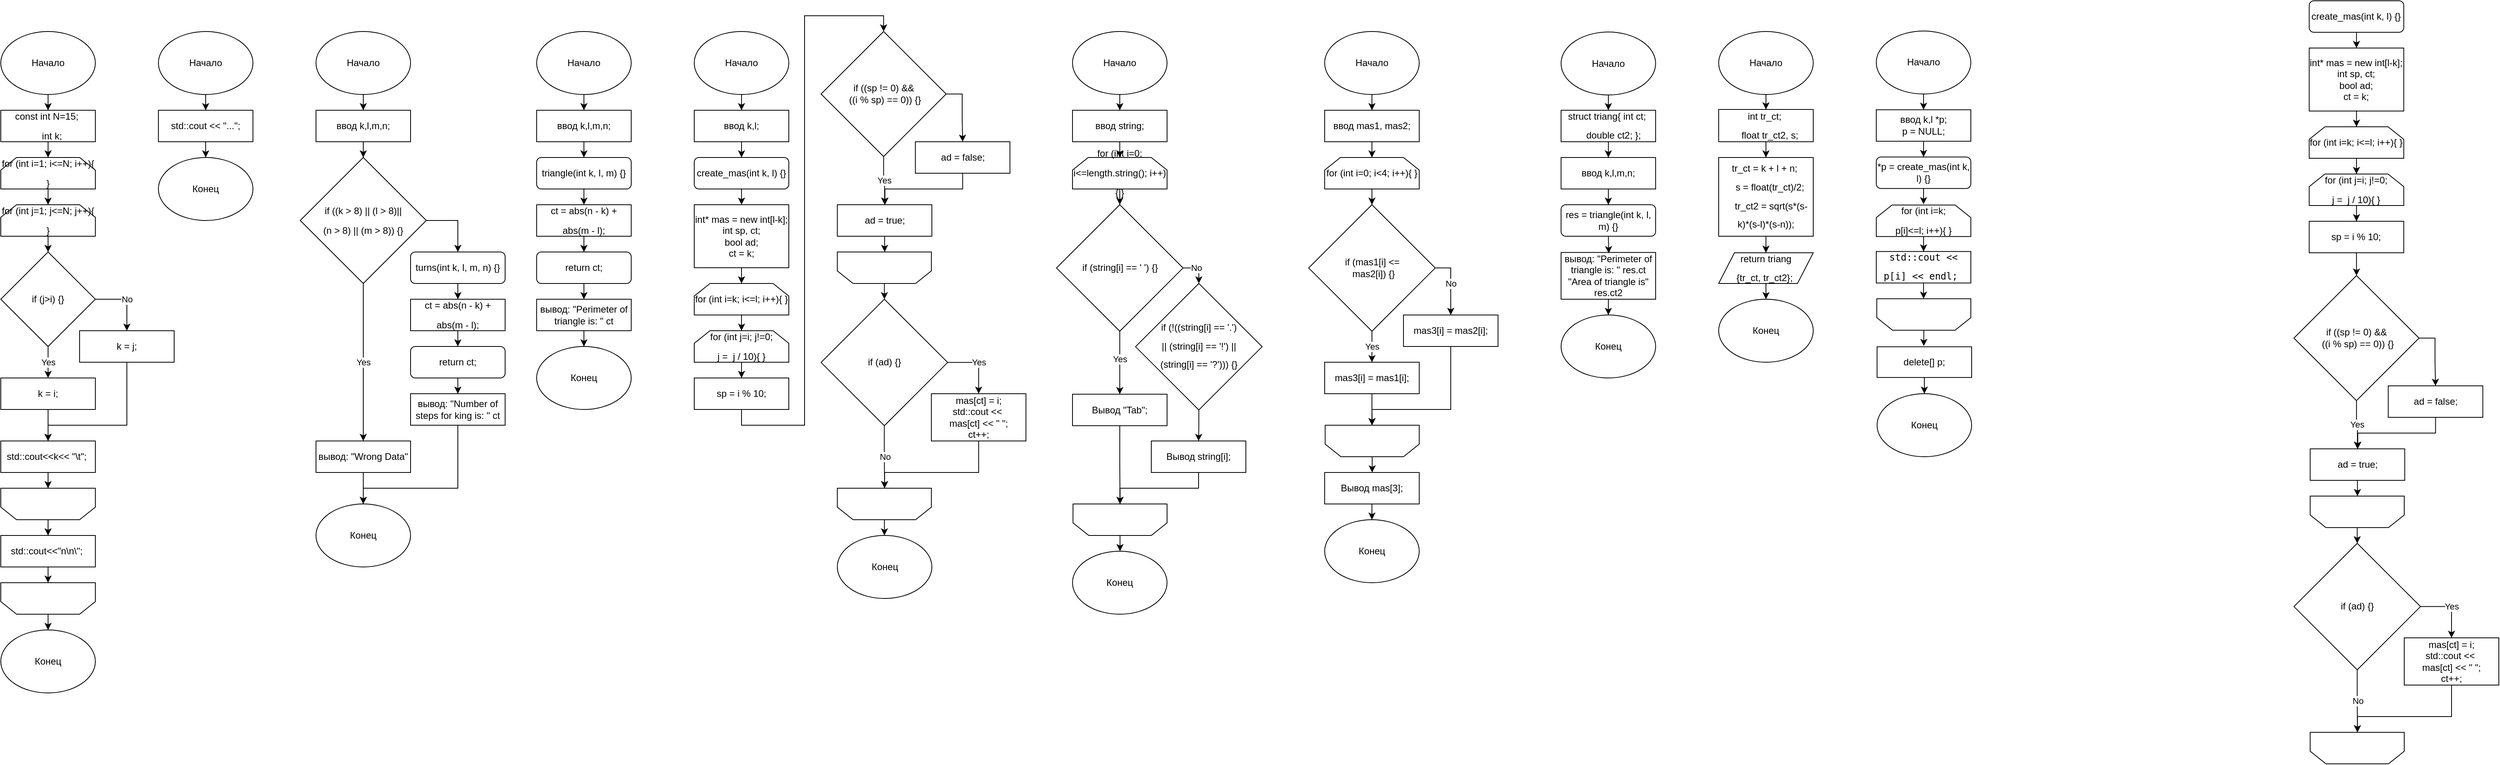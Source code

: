 <mxfile version="14.7.3" type="github">
  <diagram id="v1MML3pD3iU6FN-0QKCX" name="Page-1">
    <mxGraphModel dx="1002" dy="593" grid="1" gridSize="10" guides="1" tooltips="1" connect="1" arrows="1" fold="1" page="1" pageScale="1" pageWidth="3300" pageHeight="4681" math="0" shadow="0">
      <root>
        <mxCell id="0" />
        <mxCell id="1" parent="0" />
        <mxCell id="gzGk77P-xv0N86IO1BmV-1" value="" style="edgeStyle=orthogonalEdgeStyle;rounded=0;orthogonalLoop=1;jettySize=auto;html=1;" parent="1" source="gzGk77P-xv0N86IO1BmV-2" target="gzGk77P-xv0N86IO1BmV-4" edge="1">
          <mxGeometry relative="1" as="geometry" />
        </mxCell>
        <mxCell id="gzGk77P-xv0N86IO1BmV-2" value="Начало" style="ellipse;whiteSpace=wrap;html=1;" parent="1" vertex="1">
          <mxGeometry x="40" y="40" width="120" height="80" as="geometry" />
        </mxCell>
        <mxCell id="gzGk77P-xv0N86IO1BmV-3" style="edgeStyle=orthogonalEdgeStyle;rounded=0;orthogonalLoop=1;jettySize=auto;html=1;entryX=0.5;entryY=0;entryDx=0;entryDy=0;" parent="1" source="gzGk77P-xv0N86IO1BmV-4" target="gzGk77P-xv0N86IO1BmV-6" edge="1">
          <mxGeometry relative="1" as="geometry" />
        </mxCell>
        <mxCell id="gzGk77P-xv0N86IO1BmV-4" value="&lt;font style=&quot;font-size: 12px&quot;&gt;&lt;span style=&quot;line-height: 24.821px ; font-family: &amp;#34;calibri&amp;#34; , &amp;#34;calibri_embeddedfont&amp;#34; , &amp;#34;calibri_msfontservice&amp;#34; , sans-serif&quot; class=&quot;TextRun  BCX2 SCXW25673797&quot; lang=&quot;RU-RU&quot;&gt;&lt;span class=&quot;NormalTextRun  BCX2 SCXW25673797&quot;&gt;&lt;/span&gt;&lt;span class=&quot;SpellingError  BCX2 SCXW25673797&quot;&gt;const&lt;/span&gt;&lt;span class=&quot;NormalTextRun  BCX2 SCXW25673797&quot;&gt; &lt;/span&gt;&lt;span class=&quot;SpellingError  BCX2 SCXW25673797&quot;&gt;int&lt;/span&gt;&lt;span class=&quot;NormalTextRun  BCX2 SCXW25673797&quot;&gt; &lt;/span&gt;&lt;span class=&quot;NormalTextRun  BCX2 SCXW25673797&quot;&gt;N=&lt;/span&gt;&lt;span class=&quot;NormalTextRun  BCX2 SCXW25673797&quot;&gt;15&lt;/span&gt;&lt;span class=&quot;NormalTextRun  BCX2 SCXW25673797&quot;&gt;;&lt;/span&gt;&lt;/span&gt;&lt;span class=&quot;LineBreakBlob BlobObject DragDrop  BCX2 SCXW25673797&quot; style=&quot;line-height: 24.821px ; font-family: &amp;#34;wordvisicarriagereturn_msfontservice&amp;#34; , &amp;#34;calibri&amp;#34; , &amp;#34;calibri_embeddedfont&amp;#34; , &amp;#34;calibri_msfontservice&amp;#34; , sans-serif&quot;&gt;&lt;span class=&quot;BCX2 SCXW25673797&quot;&gt;&amp;nbsp;&lt;/span&gt;&lt;br class=&quot;BCX2 SCXW25673797&quot;&gt;&lt;/span&gt;&lt;span style=&quot;line-height: 24.821px ; font-family: &amp;#34;calibri&amp;#34; , &amp;#34;calibri_embeddedfont&amp;#34; , &amp;#34;calibri_msfontservice&amp;#34; , sans-serif&quot; class=&quot;TextRun  BCX2 SCXW25673797&quot; lang=&quot;RU-RU&quot;&gt;&lt;span class=&quot;NormalTextRun  BCX2 SCXW25673797&quot;&gt;&amp;nbsp;&amp;nbsp;&amp;nbsp; &lt;/span&gt;&lt;span class=&quot;SpellingError  BCX2 SCXW25673797&quot;&gt;int&lt;/span&gt;&lt;span class=&quot;NormalTextRun  BCX2 SCXW25673797&quot;&gt; &lt;/span&gt;&lt;span class=&quot;NormalTextRun  BCX2 SCXW25673797&quot;&gt;k&lt;/span&gt;&lt;span class=&quot;NormalTextRun  BCX2 SCXW25673797&quot;&gt;;&lt;/span&gt;&lt;/span&gt;&lt;span class=&quot;LineBreakBlob BlobObject DragDrop  BCX2 SCXW25673797&quot; style=&quot;line-height: 24.821px ; font-family: &amp;#34;wordvisicarriagereturn_msfontservice&amp;#34; , &amp;#34;calibri&amp;#34; , &amp;#34;calibri_embeddedfont&amp;#34; , &amp;#34;calibri_msfontservice&amp;#34; , sans-serif&quot;&gt;&lt;span class=&quot;BCX2 SCXW25673797&quot;&gt;&amp;nbsp;&lt;/span&gt;&lt;br class=&quot;BCX2 SCXW25673797&quot;&gt;&lt;/span&gt;&lt;span style=&quot;line-height: 24.821px ; font-family: &amp;#34;calibri&amp;#34; , &amp;#34;calibri_embeddedfont&amp;#34; , &amp;#34;calibri_msfontservice&amp;#34; , sans-serif&quot; class=&quot;TextRun  BCX2 SCXW25673797&quot; lang=&quot;RU-RU&quot;&gt;&lt;span class=&quot;NormalTextRun  BCX2 SCXW25673797&quot;&gt;&lt;/span&gt;&lt;/span&gt;&lt;/font&gt;" style="rounded=0;whiteSpace=wrap;html=1;" parent="1" vertex="1">
          <mxGeometry x="40" y="140" width="120" height="40" as="geometry" />
        </mxCell>
        <mxCell id="gzGk77P-xv0N86IO1BmV-5" style="edgeStyle=orthogonalEdgeStyle;rounded=0;orthogonalLoop=1;jettySize=auto;html=1;entryX=0.5;entryY=0;entryDx=0;entryDy=0;" parent="1" source="gzGk77P-xv0N86IO1BmV-6" target="gzGk77P-xv0N86IO1BmV-8" edge="1">
          <mxGeometry relative="1" as="geometry" />
        </mxCell>
        <mxCell id="gzGk77P-xv0N86IO1BmV-6" value="&lt;font style=&quot;font-size: 12px&quot;&gt;&lt;span style=&quot;line-height: 24.821px ; font-family: &amp;#34;calibri&amp;#34; , &amp;#34;calibri_embeddedfont&amp;#34; , &amp;#34;calibri_msfontservice&amp;#34; , sans-serif&quot; class=&quot;TextRun SCXW25673797 BCX2&quot; lang=&quot;RU-RU&quot;&gt;&lt;span class=&quot;NormalTextRun SCXW25673797 BCX2&quot;&gt;&lt;/span&gt;&lt;span class=&quot;SpellingError SCXW25673797 BCX2&quot;&gt;for&lt;/span&gt;&lt;span class=&quot;NormalTextRun SCXW25673797 BCX2&quot;&gt; &lt;/span&gt;&lt;span class=&quot;NormalTextRun SCXW25673797 BCX2&quot;&gt;(&lt;/span&gt;&lt;span class=&quot;SpellingError SCXW25673797 BCX2&quot;&gt;int&lt;/span&gt;&lt;span class=&quot;NormalTextRun SCXW25673797 BCX2&quot;&gt; &lt;/span&gt;&lt;span class=&quot;NormalTextRun SCXW25673797 BCX2&quot;&gt;i=&lt;/span&gt;&lt;span class=&quot;NormalTextRun SCXW25673797 BCX2&quot;&gt;1&lt;/span&gt;&lt;span class=&quot;NormalTextRun SCXW25673797 BCX2&quot;&gt;; &lt;/span&gt;&lt;span class=&quot;ContextualSpellingAndGrammarError SCXW25673797 BCX2&quot;&gt;i&amp;lt;&lt;/span&gt;&lt;span class=&quot;NormalTextRun SCXW25673797 BCX2&quot;&gt;=N&lt;/span&gt;&lt;span class=&quot;NormalTextRun SCXW25673797 BCX2&quot;&gt;; &lt;/span&gt;&lt;span class=&quot;NormalTextRun SCXW25673797 BCX2&quot;&gt;i+&lt;/span&gt;&lt;span class=&quot;ContextualSpellingAndGrammarError SCXW25673797 BCX2&quot;&gt;+){&lt;/span&gt;&lt;/span&gt;&lt;/font&gt;&lt;span class=&quot;LineBreakBlob BlobObject DragDrop SCXW25673797 BCX2&quot; style=&quot;line-height: 24.821px ; font-family: &amp;#34;wordvisicarriagereturn_msfontservice&amp;#34; , &amp;#34;calibri&amp;#34; , &amp;#34;calibri_embeddedfont&amp;#34; , &amp;#34;calibri_msfontservice&amp;#34; , sans-serif&quot;&gt;&lt;font style=&quot;font-size: 12px&quot;&gt;&lt;span class=&quot;SCXW25673797 BCX2&quot;&gt; &lt;/span&gt;&lt;/font&gt;}&lt;br class=&quot;SCXW25673797 BCX2&quot;&gt;&lt;/span&gt;&lt;span style=&quot;line-height: 24.821px ; font-family: &amp;#34;calibri&amp;#34; , &amp;#34;calibri_embeddedfont&amp;#34; , &amp;#34;calibri_msfontservice&amp;#34; , sans-serif&quot; class=&quot;TextRun SCXW25673797 BCX2&quot; lang=&quot;RU-RU&quot;&gt;&lt;span class=&quot;NormalTextRun SCXW25673797 BCX2&quot;&gt;&lt;/span&gt;&lt;/span&gt;" style="shape=loopLimit;whiteSpace=wrap;html=1;" parent="1" vertex="1">
          <mxGeometry x="40" y="200" width="120" height="40" as="geometry" />
        </mxCell>
        <mxCell id="gzGk77P-xv0N86IO1BmV-7" value="" style="edgeStyle=orthogonalEdgeStyle;rounded=0;orthogonalLoop=1;jettySize=auto;html=1;" parent="1" source="gzGk77P-xv0N86IO1BmV-8" target="gzGk77P-xv0N86IO1BmV-11" edge="1">
          <mxGeometry relative="1" as="geometry" />
        </mxCell>
        <mxCell id="gzGk77P-xv0N86IO1BmV-8" value="&lt;font style=&quot;font-size: 12px&quot;&gt;&lt;span style=&quot;line-height: 24.821px ; font-family: &amp;#34;calibri&amp;#34; , &amp;#34;calibri_embeddedfont&amp;#34; , &amp;#34;calibri_msfontservice&amp;#34; , sans-serif&quot; class=&quot;TextRun SCXW25673797 BCX2&quot; lang=&quot;RU-RU&quot;&gt;&lt;span class=&quot;NormalTextRun SCXW25673797 BCX2&quot;&gt;&lt;/span&gt;&lt;span class=&quot;SpellingError SCXW25673797 BCX2&quot;&gt;for&lt;/span&gt;&lt;span class=&quot;NormalTextRun SCXW25673797 BCX2&quot;&gt; &lt;/span&gt;&lt;span class=&quot;NormalTextRun SCXW25673797 BCX2&quot;&gt;(&lt;/span&gt;&lt;span class=&quot;SpellingError SCXW25673797 BCX2&quot;&gt;int&lt;/span&gt;&lt;span class=&quot;NormalTextRun SCXW25673797 BCX2&quot;&gt; &lt;/span&gt;&lt;span class=&quot;NormalTextRun SCXW25673797 BCX2&quot;&gt;j=&lt;/span&gt;&lt;span class=&quot;NormalTextRun SCXW25673797 BCX2&quot;&gt;1&lt;/span&gt;&lt;span class=&quot;NormalTextRun SCXW25673797 BCX2&quot;&gt;; &lt;/span&gt;&lt;span class=&quot;ContextualSpellingAndGrammarError SCXW25673797 BCX2&quot;&gt;j&amp;lt;&lt;/span&gt;&lt;span class=&quot;NormalTextRun SCXW25673797 BCX2&quot;&gt;=N&lt;/span&gt;&lt;span class=&quot;NormalTextRun SCXW25673797 BCX2&quot;&gt;; &lt;/span&gt;&lt;span class=&quot;NormalTextRun SCXW25673797 BCX2&quot;&gt;j+&lt;/span&gt;&lt;span class=&quot;ContextualSpellingAndGrammarError SCXW25673797 BCX2&quot;&gt;+){&lt;/span&gt;&lt;/span&gt;&lt;/font&gt;&lt;span class=&quot;LineBreakBlob BlobObject DragDrop SCXW25673797 BCX2&quot; style=&quot;line-height: 24.821px ; font-family: &amp;#34;wordvisicarriagereturn_msfontservice&amp;#34; , &amp;#34;calibri&amp;#34; , &amp;#34;calibri_embeddedfont&amp;#34; , &amp;#34;calibri_msfontservice&amp;#34; , sans-serif&quot;&gt;&lt;font style=&quot;font-size: 12px&quot;&gt;&lt;span class=&quot;SCXW25673797 BCX2&quot;&gt; &lt;/span&gt;&lt;/font&gt;}&lt;br class=&quot;SCXW25673797 BCX2&quot;&gt;&lt;/span&gt;&lt;span style=&quot;line-height: 24.821px ; font-family: &amp;#34;calibri&amp;#34; , &amp;#34;calibri_embeddedfont&amp;#34; , &amp;#34;calibri_msfontservice&amp;#34; , sans-serif&quot; class=&quot;TextRun SCXW25673797 BCX2&quot; lang=&quot;RU-RU&quot;&gt;&lt;span class=&quot;NormalTextRun SCXW25673797 BCX2&quot;&gt;&lt;/span&gt;&lt;/span&gt;" style="shape=loopLimit;whiteSpace=wrap;html=1;" parent="1" vertex="1">
          <mxGeometry x="40" y="260" width="120" height="40" as="geometry" />
        </mxCell>
        <mxCell id="gzGk77P-xv0N86IO1BmV-9" value="Yes" style="edgeStyle=orthogonalEdgeStyle;rounded=0;orthogonalLoop=1;jettySize=auto;html=1;" parent="1" source="gzGk77P-xv0N86IO1BmV-11" target="gzGk77P-xv0N86IO1BmV-13" edge="1">
          <mxGeometry relative="1" as="geometry">
            <mxPoint as="offset" />
          </mxGeometry>
        </mxCell>
        <mxCell id="gzGk77P-xv0N86IO1BmV-10" value="No" style="edgeStyle=orthogonalEdgeStyle;rounded=0;orthogonalLoop=1;jettySize=auto;html=1;entryX=0.5;entryY=0;entryDx=0;entryDy=0;" parent="1" source="gzGk77P-xv0N86IO1BmV-11" target="gzGk77P-xv0N86IO1BmV-15" edge="1">
          <mxGeometry relative="1" as="geometry">
            <mxPoint x="200" y="380" as="targetPoint" />
            <Array as="points">
              <mxPoint x="200" y="380" />
            </Array>
          </mxGeometry>
        </mxCell>
        <mxCell id="gzGk77P-xv0N86IO1BmV-11" value="if (j&amp;gt;i) {}" style="rhombus;whiteSpace=wrap;html=1;" parent="1" vertex="1">
          <mxGeometry x="40" y="320" width="120" height="120" as="geometry" />
        </mxCell>
        <mxCell id="gzGk77P-xv0N86IO1BmV-12" value="" style="edgeStyle=orthogonalEdgeStyle;rounded=0;orthogonalLoop=1;jettySize=auto;html=1;" parent="1" source="gzGk77P-xv0N86IO1BmV-13" target="gzGk77P-xv0N86IO1BmV-17" edge="1">
          <mxGeometry relative="1" as="geometry" />
        </mxCell>
        <mxCell id="gzGk77P-xv0N86IO1BmV-13" value="k = i;" style="rounded=0;whiteSpace=wrap;html=1;" parent="1" vertex="1">
          <mxGeometry x="40" y="480" width="120" height="40" as="geometry" />
        </mxCell>
        <mxCell id="gzGk77P-xv0N86IO1BmV-14" style="edgeStyle=orthogonalEdgeStyle;rounded=0;orthogonalLoop=1;jettySize=auto;html=1;entryX=0.5;entryY=0;entryDx=0;entryDy=0;" parent="1" source="gzGk77P-xv0N86IO1BmV-15" target="gzGk77P-xv0N86IO1BmV-17" edge="1">
          <mxGeometry relative="1" as="geometry">
            <Array as="points">
              <mxPoint x="200" y="540" />
              <mxPoint x="100" y="540" />
            </Array>
          </mxGeometry>
        </mxCell>
        <mxCell id="gzGk77P-xv0N86IO1BmV-15" value="k = j;" style="rounded=0;whiteSpace=wrap;html=1;" parent="1" vertex="1">
          <mxGeometry x="140" y="420" width="120" height="40" as="geometry" />
        </mxCell>
        <mxCell id="gzGk77P-xv0N86IO1BmV-16" value="" style="edgeStyle=orthogonalEdgeStyle;rounded=0;orthogonalLoop=1;jettySize=auto;html=1;" parent="1" source="gzGk77P-xv0N86IO1BmV-17" target="gzGk77P-xv0N86IO1BmV-19" edge="1">
          <mxGeometry relative="1" as="geometry" />
        </mxCell>
        <mxCell id="gzGk77P-xv0N86IO1BmV-17" value="&lt;font style=&quot;font-size: 12px&quot;&gt;&lt;span style=&quot;line-height: 24.821px ; font-family: &amp;#34;calibri&amp;#34; , &amp;#34;calibri_embeddedfont&amp;#34; , &amp;#34;calibri_msfontservice&amp;#34; , sans-serif&quot; class=&quot;TextRun  BCX2 SCXW239751490&quot; lang=&quot;RU-RU&quot;&gt;&lt;span class=&quot;NormalTextRun  BCX2 SCXW239751490&quot;&gt;&lt;/span&gt;&lt;span class=&quot;SpellingError  BCX2 SCXW239751490&quot;&gt;std&lt;/span&gt;&lt;span class=&quot;NormalTextRun  BCX2 SCXW239751490&quot;&gt;::&lt;/span&gt;&lt;span class=&quot;SpellingError  BCX2 SCXW239751490&quot;&gt;cout&lt;/span&gt;&lt;span class=&quot;NormalTextRun  BCX2 SCXW239751490&quot;&gt;&amp;lt;&amp;lt;&lt;/span&gt;&lt;span class=&quot;NormalTextRun  BCX2 SCXW239751490&quot;&gt;k&lt;/span&gt;&lt;span class=&quot;ContextualSpellingAndGrammarError  BCX2 SCXW239751490&quot;&gt;&amp;lt;&amp;lt; &lt;/span&gt;&lt;span class=&quot;ContextualSpellingAndGrammarError  BCX2 SCXW239751490&quot;&gt;&quot;&lt;/span&gt;&lt;span class=&quot;NormalTextRun  BCX2 SCXW239751490&quot;&gt;\t&lt;/span&gt;&lt;span class=&quot;NormalTextRun  BCX2 SCXW239751490&quot;&gt;&quot;&lt;/span&gt;&lt;span class=&quot;NormalTextRun  BCX2 SCXW239751490&quot;&gt;;&lt;/span&gt;&lt;/span&gt;&lt;/font&gt;&lt;span class=&quot;LineBreakBlob BlobObject DragDrop  BCX2 SCXW239751490&quot; style=&quot;line-height: 24.821px ; font-family: &amp;#34;wordvisicarriagereturn_msfontservice&amp;#34; , &amp;#34;calibri&amp;#34; , &amp;#34;calibri_embeddedfont&amp;#34; , &amp;#34;calibri_msfontservice&amp;#34; , sans-serif&quot;&gt;&lt;font style=&quot;font-size: 12px&quot;&gt;&lt;span class=&quot;BCX2 SCXW239751490&quot;&gt;&amp;nbsp;&lt;/span&gt;&lt;/font&gt;&lt;br class=&quot;BCX2 SCXW239751490&quot;&gt;&lt;/span&gt;&lt;span style=&quot;font-size: 14pt ; line-height: 24.821px ; font-family: &amp;#34;calibri&amp;#34; , &amp;#34;calibri_embeddedfont&amp;#34; , &amp;#34;calibri_msfontservice&amp;#34; , sans-serif&quot; class=&quot;TextRun  BCX2 SCXW239751490&quot; lang=&quot;RU-RU&quot;&gt;&lt;span class=&quot;NormalTextRun  BCX2 SCXW239751490&quot;&gt;&lt;/span&gt;&lt;/span&gt;" style="rounded=0;whiteSpace=wrap;html=1;" parent="1" vertex="1">
          <mxGeometry x="40" y="560" width="120" height="40" as="geometry" />
        </mxCell>
        <mxCell id="gzGk77P-xv0N86IO1BmV-18" value="" style="edgeStyle=orthogonalEdgeStyle;rounded=0;orthogonalLoop=1;jettySize=auto;html=1;" parent="1" source="gzGk77P-xv0N86IO1BmV-19" target="gzGk77P-xv0N86IO1BmV-21" edge="1">
          <mxGeometry relative="1" as="geometry" />
        </mxCell>
        <mxCell id="gzGk77P-xv0N86IO1BmV-19" value="" style="shape=loopLimit;whiteSpace=wrap;html=1;rotation=180;" parent="1" vertex="1">
          <mxGeometry x="40" y="620" width="120" height="40" as="geometry" />
        </mxCell>
        <mxCell id="gzGk77P-xv0N86IO1BmV-20" value="" style="edgeStyle=orthogonalEdgeStyle;rounded=0;orthogonalLoop=1;jettySize=auto;html=1;" parent="1" source="gzGk77P-xv0N86IO1BmV-21" target="gzGk77P-xv0N86IO1BmV-23" edge="1">
          <mxGeometry relative="1" as="geometry" />
        </mxCell>
        <mxCell id="gzGk77P-xv0N86IO1BmV-21" value="&lt;font style=&quot;font-size: 12px&quot;&gt;&lt;span style=&quot;line-height: 24.821px ; font-family: &amp;#34;calibri&amp;#34; , &amp;#34;calibri_embeddedfont&amp;#34; , &amp;#34;calibri_msfontservice&amp;#34; , sans-serif&quot; class=&quot;TextRun  BCX2 SCXW239751490&quot; lang=&quot;RU-RU&quot;&gt;&lt;span class=&quot;NormalTextRun  BCX2 SCXW239751490&quot;&gt;&lt;/span&gt;&lt;span class=&quot;SpellingError  BCX2 SCXW239751490&quot;&gt;std&lt;/span&gt;&lt;span class=&quot;NormalTextRun  BCX2 SCXW239751490&quot;&gt;::&lt;/span&gt;&lt;span class=&quot;SpellingError  BCX2 SCXW239751490&quot;&gt;cout&lt;/span&gt;&lt;span class=&quot;NormalTextRun  BCX2 SCXW239751490&quot;&gt;&amp;lt;&amp;lt;&lt;/span&gt;&lt;span class=&quot;NormalTextRun  BCX2 SCXW239751490&quot;&gt;&lt;/span&gt;&lt;span class=&quot;ContextualSpellingAndGrammarError  BCX2 SCXW239751490&quot;&gt;&lt;/span&gt;&lt;span class=&quot;ContextualSpellingAndGrammarError  BCX2 SCXW239751490&quot;&gt;&quot;n\n\&lt;/span&gt;&lt;span class=&quot;NormalTextRun  BCX2 SCXW239751490&quot;&gt;&lt;/span&gt;&lt;span class=&quot;NormalTextRun  BCX2 SCXW239751490&quot;&gt;&quot;&lt;/span&gt;&lt;span class=&quot;NormalTextRun  BCX2 SCXW239751490&quot;&gt;;&lt;/span&gt;&lt;/span&gt;&lt;/font&gt;&lt;span class=&quot;LineBreakBlob BlobObject DragDrop  BCX2 SCXW239751490&quot; style=&quot;line-height: 24.821px ; font-family: &amp;#34;wordvisicarriagereturn_msfontservice&amp;#34; , &amp;#34;calibri&amp;#34; , &amp;#34;calibri_embeddedfont&amp;#34; , &amp;#34;calibri_msfontservice&amp;#34; , sans-serif&quot;&gt;&lt;font style=&quot;font-size: 12px&quot;&gt;&lt;span class=&quot;BCX2 SCXW239751490&quot;&gt;&amp;nbsp;&lt;/span&gt;&lt;/font&gt;&lt;br class=&quot;BCX2 SCXW239751490&quot;&gt;&lt;/span&gt;&lt;span style=&quot;font-size: 14pt ; line-height: 24.821px ; font-family: &amp;#34;calibri&amp;#34; , &amp;#34;calibri_embeddedfont&amp;#34; , &amp;#34;calibri_msfontservice&amp;#34; , sans-serif&quot; class=&quot;TextRun  BCX2 SCXW239751490&quot; lang=&quot;RU-RU&quot;&gt;&lt;span class=&quot;NormalTextRun  BCX2 SCXW239751490&quot;&gt;&lt;/span&gt;&lt;/span&gt;" style="rounded=0;whiteSpace=wrap;html=1;" parent="1" vertex="1">
          <mxGeometry x="40" y="680" width="120" height="40" as="geometry" />
        </mxCell>
        <mxCell id="gzGk77P-xv0N86IO1BmV-22" value="" style="edgeStyle=orthogonalEdgeStyle;rounded=0;orthogonalLoop=1;jettySize=auto;html=1;" parent="1" source="gzGk77P-xv0N86IO1BmV-23" target="gzGk77P-xv0N86IO1BmV-24" edge="1">
          <mxGeometry relative="1" as="geometry" />
        </mxCell>
        <mxCell id="gzGk77P-xv0N86IO1BmV-23" value="" style="shape=loopLimit;whiteSpace=wrap;html=1;rotation=180;" parent="1" vertex="1">
          <mxGeometry x="40" y="740" width="120" height="40" as="geometry" />
        </mxCell>
        <mxCell id="gzGk77P-xv0N86IO1BmV-24" value="Конец" style="ellipse;whiteSpace=wrap;html=1;" parent="1" vertex="1">
          <mxGeometry x="40" y="800" width="120" height="80" as="geometry" />
        </mxCell>
        <mxCell id="gzGk77P-xv0N86IO1BmV-25" value="" style="edgeStyle=orthogonalEdgeStyle;rounded=0;orthogonalLoop=1;jettySize=auto;html=1;" parent="1" source="gzGk77P-xv0N86IO1BmV-26" target="gzGk77P-xv0N86IO1BmV-29" edge="1">
          <mxGeometry relative="1" as="geometry" />
        </mxCell>
        <mxCell id="gzGk77P-xv0N86IO1BmV-26" value="Начало" style="ellipse;whiteSpace=wrap;html=1;" parent="1" vertex="1">
          <mxGeometry x="240" y="40" width="120" height="80" as="geometry" />
        </mxCell>
        <mxCell id="gzGk77P-xv0N86IO1BmV-27" value="Конец" style="ellipse;whiteSpace=wrap;html=1;" parent="1" vertex="1">
          <mxGeometry x="240" y="200" width="120" height="80" as="geometry" />
        </mxCell>
        <mxCell id="gzGk77P-xv0N86IO1BmV-28" value="" style="edgeStyle=orthogonalEdgeStyle;rounded=0;orthogonalLoop=1;jettySize=auto;html=1;" parent="1" source="gzGk77P-xv0N86IO1BmV-29" target="gzGk77P-xv0N86IO1BmV-27" edge="1">
          <mxGeometry relative="1" as="geometry" />
        </mxCell>
        <mxCell id="gzGk77P-xv0N86IO1BmV-29" value="std::cout &amp;lt;&amp;lt; &quot;...&quot;;" style="rounded=0;whiteSpace=wrap;html=1;" parent="1" vertex="1">
          <mxGeometry x="240" y="140" width="120" height="40" as="geometry" />
        </mxCell>
        <mxCell id="gzGk77P-xv0N86IO1BmV-30" value="" style="edgeStyle=orthogonalEdgeStyle;rounded=0;orthogonalLoop=1;jettySize=auto;html=1;" parent="1" source="gzGk77P-xv0N86IO1BmV-31" target="gzGk77P-xv0N86IO1BmV-33" edge="1">
          <mxGeometry relative="1" as="geometry" />
        </mxCell>
        <mxCell id="gzGk77P-xv0N86IO1BmV-31" value="Начало" style="ellipse;whiteSpace=wrap;html=1;" parent="1" vertex="1">
          <mxGeometry x="440" y="40" width="120" height="80" as="geometry" />
        </mxCell>
        <mxCell id="gzGk77P-xv0N86IO1BmV-32" value="" style="edgeStyle=orthogonalEdgeStyle;rounded=0;orthogonalLoop=1;jettySize=auto;html=1;" parent="1" source="gzGk77P-xv0N86IO1BmV-33" target="gzGk77P-xv0N86IO1BmV-36" edge="1">
          <mxGeometry relative="1" as="geometry" />
        </mxCell>
        <mxCell id="gzGk77P-xv0N86IO1BmV-33" value="ввод k,l,m,n;" style="rounded=0;whiteSpace=wrap;html=1;" parent="1" vertex="1">
          <mxGeometry x="440" y="140" width="120" height="40" as="geometry" />
        </mxCell>
        <mxCell id="gzGk77P-xv0N86IO1BmV-34" value="Yes" style="edgeStyle=orthogonalEdgeStyle;rounded=0;orthogonalLoop=1;jettySize=auto;html=1;" parent="1" source="gzGk77P-xv0N86IO1BmV-36" target="gzGk77P-xv0N86IO1BmV-38" edge="1">
          <mxGeometry relative="1" as="geometry" />
        </mxCell>
        <mxCell id="gzGk77P-xv0N86IO1BmV-35" style="edgeStyle=orthogonalEdgeStyle;rounded=0;orthogonalLoop=1;jettySize=auto;html=1;entryX=0.5;entryY=0;entryDx=0;entryDy=0;" parent="1" source="gzGk77P-xv0N86IO1BmV-36" target="gzGk77P-xv0N86IO1BmV-44" edge="1">
          <mxGeometry relative="1" as="geometry">
            <Array as="points">
              <mxPoint x="620" y="280" />
            </Array>
          </mxGeometry>
        </mxCell>
        <mxCell id="gzGk77P-xv0N86IO1BmV-36" value="&lt;div&gt;&lt;font style=&quot;font-size: 12px&quot;&gt;&lt;span style=&quot;font-style: normal ; line-height: 24.821px ; font-family: &amp;#34;calibri&amp;#34; , &amp;#34;calibri_embeddedfont&amp;#34; , &amp;#34;calibri_msfontservice&amp;#34; , sans-serif ; font-weight: normal&quot; class=&quot;TextRun  BCX2 SCXW75789815&quot; lang=&quot;RU-RU&quot;&gt;&lt;span class=&quot;NormalTextRun  BCX2 SCXW75789815&quot;&gt; &lt;/span&gt;&lt;span class=&quot;SpellingError  BCX2 SCXW75789815&quot;&gt;if&lt;/span&gt;&lt;span class=&quot;NormalTextRun  BCX2 SCXW75789815&quot;&gt; ((&lt;/span&gt;&lt;span class=&quot;ContextualSpellingAndGrammarError  BCX2 SCXW75789815&quot;&gt;k &amp;gt;&lt;/span&gt;&lt;span class=&quot;NormalTextRun  BCX2 SCXW75789815&quot;&gt; 8) || (&lt;/span&gt;&lt;span class=&quot;ContextualSpellingAndGrammarError  BCX2 SCXW75789815&quot;&gt;l &amp;gt;&lt;/span&gt;&lt;span class=&quot;NormalTextRun  BCX2 SCXW75789815&quot;&gt; 8)|| &lt;br&gt;&lt;/span&gt;&lt;/span&gt;&lt;/font&gt;&lt;/div&gt;&lt;div&gt;&lt;font style=&quot;font-size: 12px&quot;&gt;&lt;span style=&quot;font-style: normal ; line-height: 24.821px ; font-family: &amp;#34;calibri&amp;#34; , &amp;#34;calibri_embeddedfont&amp;#34; , &amp;#34;calibri_msfontservice&amp;#34; , sans-serif ; font-weight: normal&quot; class=&quot;TextRun  BCX2 SCXW75789815&quot; lang=&quot;RU-RU&quot;&gt;&lt;span class=&quot;NormalTextRun  BCX2 SCXW75789815&quot;&gt;(&lt;/span&gt;&lt;span class=&quot;ContextualSpellingAndGrammarError  BCX2 SCXW75789815&quot;&gt;n &amp;gt;&lt;/span&gt;&lt;span class=&quot;NormalTextRun  BCX2 SCXW75789815&quot;&gt; 8) || (&lt;/span&gt;&lt;span class=&quot;ContextualSpellingAndGrammarError  BCX2 SCXW75789815&quot;&gt;m &amp;gt;&lt;/span&gt;&lt;span class=&quot;NormalTextRun  BCX2 SCXW75789815&quot;&gt; 8)) {&lt;/span&gt;&lt;/span&gt;&lt;/font&gt;&lt;font style=&quot;font-size: 12px&quot;&gt;&lt;span class=&quot;LineBreakBlob BlobObject DragDrop  BCX2 SCXW75789815&quot; style=&quot;line-height: 24.821px ; font-family: &amp;#34;wordvisicarriagereturn_msfontservice&amp;#34; , &amp;#34;calibri&amp;#34; , &amp;#34;calibri_embeddedfont&amp;#34; , &amp;#34;calibri_msfontservice&amp;#34; , sans-serif&quot;&gt;&lt;font style=&quot;font-size: 12px&quot;&gt;&lt;span class=&quot;BCX2 SCXW75789815&quot;&gt;}&lt;br&gt;&lt;/span&gt;&lt;/font&gt;&lt;/span&gt;&lt;/font&gt;&lt;/div&gt;&lt;div&gt;&lt;font style=&quot;font-size: 12px&quot;&gt;&lt;span class=&quot;LineBreakBlob BlobObject DragDrop  BCX2 SCXW75789815&quot; style=&quot;line-height: 24.821px ; font-family: &amp;#34;wordvisicarriagereturn_msfontservice&amp;#34; , &amp;#34;calibri&amp;#34; , &amp;#34;calibri_embeddedfont&amp;#34; , &amp;#34;calibri_msfontservice&amp;#34; , sans-serif&quot;&gt;&lt;/span&gt;&lt;/font&gt;&lt;/div&gt;&lt;font style=&quot;font-size: 12px&quot;&gt;&lt;span style=&quot;font-style: normal ; line-height: 24.821px ; font-family: &amp;#34;calibri&amp;#34; , &amp;#34;calibri_embeddedfont&amp;#34; , &amp;#34;calibri_msfontservice&amp;#34; , sans-serif ; font-weight: normal&quot; class=&quot;TextRun  BCX2 SCXW75789815&quot; lang=&quot;RU-RU&quot;&gt;&lt;span class=&quot;NormalTextRun  BCX2 SCXW75789815&quot;&gt;&lt;/span&gt;&lt;/span&gt;&lt;/font&gt;" style="rhombus;whiteSpace=wrap;html=1;" parent="1" vertex="1">
          <mxGeometry x="420" y="200" width="160" height="160" as="geometry" />
        </mxCell>
        <mxCell id="gzGk77P-xv0N86IO1BmV-37" value="" style="edgeStyle=orthogonalEdgeStyle;rounded=0;orthogonalLoop=1;jettySize=auto;html=1;" parent="1" source="gzGk77P-xv0N86IO1BmV-38" target="gzGk77P-xv0N86IO1BmV-43" edge="1">
          <mxGeometry relative="1" as="geometry" />
        </mxCell>
        <mxCell id="gzGk77P-xv0N86IO1BmV-38" value="вывод: &quot;Wrong Data&quot;" style="rounded=0;whiteSpace=wrap;html=1;" parent="1" vertex="1">
          <mxGeometry x="440" y="560" width="120" height="40" as="geometry" />
        </mxCell>
        <mxCell id="gzGk77P-xv0N86IO1BmV-39" value="" style="edgeStyle=orthogonalEdgeStyle;rounded=0;orthogonalLoop=1;jettySize=auto;html=1;" parent="1" source="gzGk77P-xv0N86IO1BmV-40" target="gzGk77P-xv0N86IO1BmV-46" edge="1">
          <mxGeometry relative="1" as="geometry" />
        </mxCell>
        <mxCell id="gzGk77P-xv0N86IO1BmV-40" value="&lt;div&gt;&lt;span style=&quot;font-style: normal ; line-height: 24.821px ; font-family: &amp;#34;calibri&amp;#34; , &amp;#34;calibri_embeddedfont&amp;#34; , &amp;#34;calibri_msfontservice&amp;#34; , sans-serif ; font-weight: normal&quot; class=&quot;TextRun  BCX2 SCXW75789815&quot; lang=&quot;RU-RU&quot;&gt;&lt;span class=&quot;NormalTextRun  BCX2 SCXW75789815&quot;&gt; &lt;/span&gt;&lt;span class=&quot;SpellingError  BCX2 SCXW75789815&quot;&gt;ct&lt;/span&gt;&lt;span class=&quot;NormalTextRun  BCX2 SCXW75789815&quot;&gt; = &lt;/span&gt;&lt;span class=&quot;SpellingError  BCX2 SCXW75789815&quot;&gt;abs&lt;/span&gt;&lt;span class=&quot;NormalTextRun  BCX2 SCXW75789815&quot;&gt;(n - k) + &lt;/span&gt;&lt;span class=&quot;SpellingError  BCX2 SCXW75789815&quot;&gt;&lt;br&gt;&lt;/span&gt;&lt;/span&gt;&lt;/div&gt;&lt;div&gt;&lt;span style=&quot;font-style: normal ; line-height: 24.821px ; font-family: &amp;#34;calibri&amp;#34; , &amp;#34;calibri_embeddedfont&amp;#34; , &amp;#34;calibri_msfontservice&amp;#34; , sans-serif ; font-weight: normal&quot; class=&quot;TextRun  BCX2 SCXW75789815&quot; lang=&quot;RU-RU&quot;&gt;&lt;span class=&quot;SpellingError  BCX2 SCXW75789815&quot;&gt;abs&lt;/span&gt;&lt;span class=&quot;NormalTextRun  BCX2 SCXW75789815&quot;&gt;(m - l);&lt;/span&gt;&lt;/span&gt;&lt;/div&gt;" style="rounded=0;whiteSpace=wrap;html=1;" parent="1" vertex="1">
          <mxGeometry x="560" y="380" width="120" height="40" as="geometry" />
        </mxCell>
        <mxCell id="gzGk77P-xv0N86IO1BmV-41" style="edgeStyle=orthogonalEdgeStyle;rounded=0;orthogonalLoop=1;jettySize=auto;html=1;" parent="1" source="gzGk77P-xv0N86IO1BmV-42" target="gzGk77P-xv0N86IO1BmV-43" edge="1">
          <mxGeometry relative="1" as="geometry">
            <Array as="points">
              <mxPoint x="620" y="620" />
              <mxPoint x="500" y="620" />
            </Array>
          </mxGeometry>
        </mxCell>
        <mxCell id="gzGk77P-xv0N86IO1BmV-42" value="вывод: &quot;Number of steps for king is: &quot; ct" style="rounded=0;whiteSpace=wrap;html=1;" parent="1" vertex="1">
          <mxGeometry x="560" y="500" width="120" height="40" as="geometry" />
        </mxCell>
        <mxCell id="gzGk77P-xv0N86IO1BmV-43" value="Конец" style="ellipse;whiteSpace=wrap;html=1;" parent="1" vertex="1">
          <mxGeometry x="440" y="640" width="120" height="80" as="geometry" />
        </mxCell>
        <mxCell id="gzGk77P-xv0N86IO1BmV-44" value="turns(int k, l, m, n) {}" style="rounded=1;whiteSpace=wrap;html=1;" parent="1" vertex="1">
          <mxGeometry x="560" y="320" width="120" height="40" as="geometry" />
        </mxCell>
        <mxCell id="gzGk77P-xv0N86IO1BmV-45" value="" style="edgeStyle=orthogonalEdgeStyle;rounded=0;orthogonalLoop=1;jettySize=auto;html=1;" parent="1" source="gzGk77P-xv0N86IO1BmV-46" target="gzGk77P-xv0N86IO1BmV-42" edge="1">
          <mxGeometry relative="1" as="geometry" />
        </mxCell>
        <mxCell id="gzGk77P-xv0N86IO1BmV-46" value="return ct;" style="rounded=1;whiteSpace=wrap;html=1;" parent="1" vertex="1">
          <mxGeometry x="560" y="440" width="120" height="40" as="geometry" />
        </mxCell>
        <mxCell id="gzGk77P-xv0N86IO1BmV-47" value="" style="endArrow=classic;html=1;exitX=0.5;exitY=1;exitDx=0;exitDy=0;entryX=0.5;entryY=0;entryDx=0;entryDy=0;" parent="1" source="gzGk77P-xv0N86IO1BmV-44" target="gzGk77P-xv0N86IO1BmV-40" edge="1">
          <mxGeometry width="50" height="50" relative="1" as="geometry">
            <mxPoint x="690" y="400" as="sourcePoint" />
            <mxPoint x="740" y="350" as="targetPoint" />
          </mxGeometry>
        </mxCell>
        <mxCell id="gzGk77P-xv0N86IO1BmV-48" value="" style="edgeStyle=orthogonalEdgeStyle;rounded=0;orthogonalLoop=1;jettySize=auto;html=1;" parent="1" source="gzGk77P-xv0N86IO1BmV-49" target="gzGk77P-xv0N86IO1BmV-51" edge="1">
          <mxGeometry relative="1" as="geometry" />
        </mxCell>
        <mxCell id="gzGk77P-xv0N86IO1BmV-49" value="Начало" style="ellipse;whiteSpace=wrap;html=1;" parent="1" vertex="1">
          <mxGeometry x="720" y="40" width="120" height="80" as="geometry" />
        </mxCell>
        <mxCell id="gzGk77P-xv0N86IO1BmV-50" value="" style="edgeStyle=orthogonalEdgeStyle;rounded=0;orthogonalLoop=1;jettySize=auto;html=1;" parent="1" source="gzGk77P-xv0N86IO1BmV-51" edge="1">
          <mxGeometry relative="1" as="geometry">
            <mxPoint x="780" y="200" as="targetPoint" />
          </mxGeometry>
        </mxCell>
        <mxCell id="gzGk77P-xv0N86IO1BmV-51" value="ввод k,l,m,n;" style="rounded=0;whiteSpace=wrap;html=1;" parent="1" vertex="1">
          <mxGeometry x="720" y="140" width="120" height="40" as="geometry" />
        </mxCell>
        <mxCell id="gzGk77P-xv0N86IO1BmV-57" value="" style="edgeStyle=orthogonalEdgeStyle;rounded=0;orthogonalLoop=1;jettySize=auto;html=1;" parent="1" source="gzGk77P-xv0N86IO1BmV-58" target="gzGk77P-xv0N86IO1BmV-64" edge="1">
          <mxGeometry relative="1" as="geometry" />
        </mxCell>
        <mxCell id="gzGk77P-xv0N86IO1BmV-58" value="&lt;div&gt;&lt;span style=&quot;font-style: normal ; line-height: 24.821px ; font-family: &amp;#34;calibri&amp;#34; , &amp;#34;calibri_embeddedfont&amp;#34; , &amp;#34;calibri_msfontservice&amp;#34; , sans-serif ; font-weight: normal&quot; class=&quot;TextRun  BCX2 SCXW75789815&quot; lang=&quot;RU-RU&quot;&gt;&lt;span class=&quot;NormalTextRun  BCX2 SCXW75789815&quot;&gt; &lt;/span&gt;&lt;span class=&quot;SpellingError  BCX2 SCXW75789815&quot;&gt;ct&lt;/span&gt;&lt;span class=&quot;NormalTextRun  BCX2 SCXW75789815&quot;&gt; = &lt;/span&gt;&lt;span class=&quot;SpellingError  BCX2 SCXW75789815&quot;&gt;abs&lt;/span&gt;&lt;span class=&quot;NormalTextRun  BCX2 SCXW75789815&quot;&gt;(n - k) + &lt;/span&gt;&lt;span class=&quot;SpellingError  BCX2 SCXW75789815&quot;&gt;&lt;br&gt;&lt;/span&gt;&lt;/span&gt;&lt;/div&gt;&lt;div&gt;&lt;span style=&quot;font-style: normal ; line-height: 24.821px ; font-family: &amp;#34;calibri&amp;#34; , &amp;#34;calibri_embeddedfont&amp;#34; , &amp;#34;calibri_msfontservice&amp;#34; , sans-serif ; font-weight: normal&quot; class=&quot;TextRun  BCX2 SCXW75789815&quot; lang=&quot;RU-RU&quot;&gt;&lt;span class=&quot;SpellingError  BCX2 SCXW75789815&quot;&gt;abs&lt;/span&gt;&lt;span class=&quot;NormalTextRun  BCX2 SCXW75789815&quot;&gt;(m - l);&lt;/span&gt;&lt;/span&gt;&lt;/div&gt;" style="rounded=0;whiteSpace=wrap;html=1;" parent="1" vertex="1">
          <mxGeometry x="720" y="260" width="120" height="40" as="geometry" />
        </mxCell>
        <mxCell id="gzGk77P-xv0N86IO1BmV-66" value="" style="edgeStyle=orthogonalEdgeStyle;rounded=0;orthogonalLoop=1;jettySize=auto;html=1;" parent="1" source="gzGk77P-xv0N86IO1BmV-60" target="gzGk77P-xv0N86IO1BmV-61" edge="1">
          <mxGeometry relative="1" as="geometry" />
        </mxCell>
        <mxCell id="gzGk77P-xv0N86IO1BmV-60" value="вывод: &quot;Perimeter of triangle is: &quot; ct" style="rounded=0;whiteSpace=wrap;html=1;" parent="1" vertex="1">
          <mxGeometry x="720" y="380" width="120" height="40" as="geometry" />
        </mxCell>
        <mxCell id="gzGk77P-xv0N86IO1BmV-61" value="Конец" style="ellipse;whiteSpace=wrap;html=1;" parent="1" vertex="1">
          <mxGeometry x="720" y="440" width="120" height="80" as="geometry" />
        </mxCell>
        <mxCell id="gzGk77P-xv0N86IO1BmV-62" value="triangle(int k, l, m) {}" style="rounded=1;whiteSpace=wrap;html=1;" parent="1" vertex="1">
          <mxGeometry x="720" y="200" width="120" height="40" as="geometry" />
        </mxCell>
        <mxCell id="gzGk77P-xv0N86IO1BmV-63" value="" style="edgeStyle=orthogonalEdgeStyle;rounded=0;orthogonalLoop=1;jettySize=auto;html=1;" parent="1" source="gzGk77P-xv0N86IO1BmV-64" target="gzGk77P-xv0N86IO1BmV-60" edge="1">
          <mxGeometry relative="1" as="geometry" />
        </mxCell>
        <mxCell id="gzGk77P-xv0N86IO1BmV-64" value="return ct;" style="rounded=1;whiteSpace=wrap;html=1;" parent="1" vertex="1">
          <mxGeometry x="720" y="320" width="120" height="40" as="geometry" />
        </mxCell>
        <mxCell id="gzGk77P-xv0N86IO1BmV-65" value="" style="endArrow=classic;html=1;exitX=0.5;exitY=1;exitDx=0;exitDy=0;entryX=0.5;entryY=0;entryDx=0;entryDy=0;" parent="1" source="gzGk77P-xv0N86IO1BmV-62" target="gzGk77P-xv0N86IO1BmV-58" edge="1">
          <mxGeometry width="50" height="50" relative="1" as="geometry">
            <mxPoint x="850" y="280" as="sourcePoint" />
            <mxPoint x="900" y="230" as="targetPoint" />
          </mxGeometry>
        </mxCell>
        <mxCell id="gzGk77P-xv0N86IO1BmV-67" value="" style="edgeStyle=orthogonalEdgeStyle;rounded=0;orthogonalLoop=1;jettySize=auto;html=1;" parent="1" source="gzGk77P-xv0N86IO1BmV-68" target="gzGk77P-xv0N86IO1BmV-69" edge="1">
          <mxGeometry relative="1" as="geometry" />
        </mxCell>
        <mxCell id="gzGk77P-xv0N86IO1BmV-68" value="Начало" style="ellipse;whiteSpace=wrap;html=1;" parent="1" vertex="1">
          <mxGeometry x="920" y="40" width="120" height="80" as="geometry" />
        </mxCell>
        <mxCell id="gzGk77P-xv0N86IO1BmV-71" value="" style="edgeStyle=orthogonalEdgeStyle;rounded=0;orthogonalLoop=1;jettySize=auto;html=1;" parent="1" source="gzGk77P-xv0N86IO1BmV-69" target="gzGk77P-xv0N86IO1BmV-70" edge="1">
          <mxGeometry relative="1" as="geometry" />
        </mxCell>
        <mxCell id="gzGk77P-xv0N86IO1BmV-69" value="ввод k,l;" style="rounded=0;whiteSpace=wrap;html=1;" parent="1" vertex="1">
          <mxGeometry x="920" y="140" width="120" height="40" as="geometry" />
        </mxCell>
        <mxCell id="gzGk77P-xv0N86IO1BmV-70" value="create_mas(int k, l) {}" style="rounded=1;whiteSpace=wrap;html=1;" parent="1" vertex="1">
          <mxGeometry x="920" y="200" width="120" height="40" as="geometry" />
        </mxCell>
        <mxCell id="gzGk77P-xv0N86IO1BmV-76" value="" style="edgeStyle=orthogonalEdgeStyle;rounded=0;orthogonalLoop=1;jettySize=auto;html=1;" parent="1" source="gzGk77P-xv0N86IO1BmV-72" target="gzGk77P-xv0N86IO1BmV-74" edge="1">
          <mxGeometry relative="1" as="geometry" />
        </mxCell>
        <mxCell id="gzGk77P-xv0N86IO1BmV-72" value="&lt;pre&gt;&lt;font face=&quot;Helvetica&quot;&gt;&lt;span style=&quot;background-color: rgb(255 , 255 , 255)&quot;&gt;int* mas = new int[l-k];&lt;br&gt;int sp, ct;&lt;br&gt;bool ad;&lt;br&gt;ct = k;&lt;/span&gt;&lt;/font&gt;&lt;/pre&gt;" style="rounded=0;whiteSpace=wrap;html=1;" parent="1" vertex="1">
          <mxGeometry x="920" y="260" width="120" height="80" as="geometry" />
        </mxCell>
        <mxCell id="gzGk77P-xv0N86IO1BmV-73" value="" style="endArrow=classic;html=1;exitX=0.5;exitY=1;exitDx=0;exitDy=0;entryX=0.5;entryY=0;entryDx=0;entryDy=0;" parent="1" source="gzGk77P-xv0N86IO1BmV-70" target="gzGk77P-xv0N86IO1BmV-72" edge="1">
          <mxGeometry width="50" height="50" relative="1" as="geometry">
            <mxPoint x="1070" y="330" as="sourcePoint" />
            <mxPoint x="1120" y="280" as="targetPoint" />
          </mxGeometry>
        </mxCell>
        <mxCell id="gzGk77P-xv0N86IO1BmV-78" value="" style="edgeStyle=orthogonalEdgeStyle;rounded=0;orthogonalLoop=1;jettySize=auto;html=1;" parent="1" source="gzGk77P-xv0N86IO1BmV-74" target="gzGk77P-xv0N86IO1BmV-77" edge="1">
          <mxGeometry relative="1" as="geometry" />
        </mxCell>
        <mxCell id="gzGk77P-xv0N86IO1BmV-74" value="&lt;font style=&quot;font-size: 12px&quot;&gt;&lt;span style=&quot;line-height: 24.821px ; font-family: &amp;#34;calibri&amp;#34; , &amp;#34;calibri_embeddedfont&amp;#34; , &amp;#34;calibri_msfontservice&amp;#34; , sans-serif&quot; class=&quot;TextRun SCXW25673797 BCX2&quot; lang=&quot;RU-RU&quot;&gt;&lt;span class=&quot;NormalTextRun SCXW25673797 BCX2&quot;&gt;&lt;/span&gt;&lt;span class=&quot;SpellingError SCXW25673797 BCX2&quot;&gt;for&lt;/span&gt;&lt;span class=&quot;NormalTextRun SCXW25673797 BCX2&quot;&gt; &lt;/span&gt;&lt;span class=&quot;NormalTextRun SCXW25673797 BCX2&quot;&gt;(&lt;/span&gt;&lt;span class=&quot;SpellingError SCXW25673797 BCX2&quot;&gt;int&lt;/span&gt;&lt;span class=&quot;NormalTextRun SCXW25673797 BCX2&quot;&gt; &lt;/span&gt;&lt;span class=&quot;NormalTextRun SCXW25673797 BCX2&quot;&gt;i=&lt;/span&gt;&lt;span class=&quot;NormalTextRun SCXW25673797 BCX2&quot;&gt;k&lt;/span&gt;&lt;span class=&quot;NormalTextRun SCXW25673797 BCX2&quot;&gt;; &lt;/span&gt;&lt;span class=&quot;ContextualSpellingAndGrammarError SCXW25673797 BCX2&quot;&gt;i&amp;lt;&lt;/span&gt;&lt;span class=&quot;NormalTextRun SCXW25673797 BCX2&quot;&gt;=l&lt;/span&gt;&lt;span class=&quot;NormalTextRun SCXW25673797 BCX2&quot;&gt;; &lt;/span&gt;&lt;span class=&quot;NormalTextRun SCXW25673797 BCX2&quot;&gt;i+&lt;/span&gt;&lt;span class=&quot;ContextualSpellingAndGrammarError SCXW25673797 BCX2&quot;&gt;+){&lt;/span&gt;&lt;/span&gt;&lt;/font&gt;&lt;span class=&quot;LineBreakBlob BlobObject DragDrop SCXW25673797 BCX2&quot; style=&quot;line-height: 24.821px ; font-family: &amp;#34;wordvisicarriagereturn_msfontservice&amp;#34; , &amp;#34;calibri&amp;#34; , &amp;#34;calibri_embeddedfont&amp;#34; , &amp;#34;calibri_msfontservice&amp;#34; , sans-serif&quot;&gt;&lt;font style=&quot;font-size: 12px&quot;&gt;&lt;span class=&quot;SCXW25673797 BCX2&quot;&gt; &lt;/span&gt;&lt;/font&gt;}&lt;br class=&quot;SCXW25673797 BCX2&quot;&gt;&lt;/span&gt;&lt;span style=&quot;line-height: 24.821px ; font-family: &amp;#34;calibri&amp;#34; , &amp;#34;calibri_embeddedfont&amp;#34; , &amp;#34;calibri_msfontservice&amp;#34; , sans-serif&quot; class=&quot;TextRun SCXW25673797 BCX2&quot; lang=&quot;RU-RU&quot;&gt;&lt;span class=&quot;NormalTextRun SCXW25673797 BCX2&quot;&gt;&lt;/span&gt;&lt;/span&gt;" style="shape=loopLimit;whiteSpace=wrap;html=1;" parent="1" vertex="1">
          <mxGeometry x="920" y="360" width="120" height="40" as="geometry" />
        </mxCell>
        <mxCell id="gzGk77P-xv0N86IO1BmV-80" value="" style="edgeStyle=orthogonalEdgeStyle;rounded=0;orthogonalLoop=1;jettySize=auto;html=1;" parent="1" source="gzGk77P-xv0N86IO1BmV-77" target="gzGk77P-xv0N86IO1BmV-79" edge="1">
          <mxGeometry relative="1" as="geometry" />
        </mxCell>
        <mxCell id="gzGk77P-xv0N86IO1BmV-77" value="&lt;div&gt;&lt;font style=&quot;font-size: 12px&quot;&gt;&lt;span style=&quot;line-height: 24.821px ; font-family: &amp;#34;calibri&amp;#34; , &amp;#34;calibri_embeddedfont&amp;#34; , &amp;#34;calibri_msfontservice&amp;#34; , sans-serif&quot; class=&quot;TextRun SCXW25673797 BCX2&quot; lang=&quot;RU-RU&quot;&gt;&lt;span class=&quot;NormalTextRun SCXW25673797 BCX2&quot;&gt;&lt;/span&gt;&lt;span class=&quot;SpellingError SCXW25673797 BCX2&quot;&gt;for&lt;/span&gt;&lt;span class=&quot;NormalTextRun SCXW25673797 BCX2&quot;&gt; &lt;/span&gt;&lt;span class=&quot;NormalTextRun SCXW25673797 BCX2&quot;&gt;(&lt;/span&gt;&lt;span class=&quot;SpellingError SCXW25673797 BCX2&quot;&gt;int&lt;/span&gt;&lt;span class=&quot;NormalTextRun SCXW25673797 BCX2&quot;&gt; &lt;/span&gt;&lt;span class=&quot;NormalTextRun SCXW25673797 BCX2&quot;&gt;j=&lt;/span&gt;&lt;span class=&quot;NormalTextRun SCXW25673797 BCX2&quot;&gt;i&lt;/span&gt;&lt;span class=&quot;NormalTextRun SCXW25673797 BCX2&quot;&gt;; &lt;/span&gt;&lt;span class=&quot;ContextualSpellingAndGrammarError SCXW25673797 BCX2&quot;&gt;j!&lt;/span&gt;&lt;span class=&quot;NormalTextRun SCXW25673797 BCX2&quot;&gt;=0&lt;/span&gt;&lt;span class=&quot;NormalTextRun SCXW25673797 BCX2&quot;&gt;; &lt;/span&gt;&lt;span class=&quot;NormalTextRun SCXW25673797 BCX2&quot;&gt;&lt;br&gt;&lt;/span&gt;&lt;/span&gt;&lt;/font&gt;&lt;/div&gt;&lt;div&gt;&lt;font style=&quot;font-size: 12px&quot;&gt;&lt;span style=&quot;line-height: 24.821px ; font-family: &amp;#34;calibri&amp;#34; , &amp;#34;calibri_embeddedfont&amp;#34; , &amp;#34;calibri_msfontservice&amp;#34; , sans-serif&quot; class=&quot;TextRun SCXW25673797 BCX2&quot; lang=&quot;RU-RU&quot;&gt;&lt;span class=&quot;NormalTextRun SCXW25673797 BCX2&quot;&gt;j =&amp;nbsp; j / 10&lt;/span&gt;&lt;span class=&quot;ContextualSpellingAndGrammarError SCXW25673797 BCX2&quot;&gt;){&lt;/span&gt;&lt;/span&gt;&lt;/font&gt;&lt;span class=&quot;LineBreakBlob BlobObject DragDrop SCXW25673797 BCX2&quot; style=&quot;line-height: 24.821px ; font-family: &amp;#34;wordvisicarriagereturn_msfontservice&amp;#34; , &amp;#34;calibri&amp;#34; , &amp;#34;calibri_embeddedfont&amp;#34; , &amp;#34;calibri_msfontservice&amp;#34; , sans-serif&quot;&gt;&lt;font style=&quot;font-size: 12px&quot;&gt;&lt;span class=&quot;SCXW25673797 BCX2&quot;&gt; &lt;/span&gt;&lt;/font&gt;}&lt;/span&gt;&lt;/div&gt;&lt;div&gt;&lt;span class=&quot;LineBreakBlob BlobObject DragDrop SCXW25673797 BCX2&quot; style=&quot;line-height: 24.821px ; font-family: &amp;#34;wordvisicarriagereturn_msfontservice&amp;#34; , &amp;#34;calibri&amp;#34; , &amp;#34;calibri_embeddedfont&amp;#34; , &amp;#34;calibri_msfontservice&amp;#34; , sans-serif&quot;&gt;&lt;/span&gt;&lt;/div&gt;&lt;span style=&quot;line-height: 24.821px ; font-family: &amp;#34;calibri&amp;#34; , &amp;#34;calibri_embeddedfont&amp;#34; , &amp;#34;calibri_msfontservice&amp;#34; , sans-serif&quot; class=&quot;TextRun SCXW25673797 BCX2&quot; lang=&quot;RU-RU&quot;&gt;&lt;span class=&quot;NormalTextRun SCXW25673797 BCX2&quot;&gt;&lt;/span&gt;&lt;/span&gt;" style="shape=loopLimit;whiteSpace=wrap;html=1;" parent="1" vertex="1">
          <mxGeometry x="920" y="420" width="120" height="40" as="geometry" />
        </mxCell>
        <mxCell id="gzGk77P-xv0N86IO1BmV-122" style="edgeStyle=orthogonalEdgeStyle;rounded=0;orthogonalLoop=1;jettySize=auto;html=1;entryX=0.5;entryY=0;entryDx=0;entryDy=0;" parent="1" source="gzGk77P-xv0N86IO1BmV-79" target="gzGk77P-xv0N86IO1BmV-107" edge="1">
          <mxGeometry relative="1" as="geometry">
            <Array as="points">
              <mxPoint x="980" y="540" />
              <mxPoint x="1060" y="540" />
              <mxPoint x="1060" y="20" />
              <mxPoint x="1160" y="20" />
            </Array>
          </mxGeometry>
        </mxCell>
        <mxCell id="gzGk77P-xv0N86IO1BmV-79" value="sp = i % 10;" style="rounded=0;whiteSpace=wrap;html=1;" parent="1" vertex="1">
          <mxGeometry x="920" y="480" width="120" height="40" as="geometry" />
        </mxCell>
        <mxCell id="gzGk77P-xv0N86IO1BmV-106" value="Yes" style="edgeStyle=orthogonalEdgeStyle;rounded=0;orthogonalLoop=1;jettySize=auto;html=1;" parent="1" source="gzGk77P-xv0N86IO1BmV-107" target="gzGk77P-xv0N86IO1BmV-109" edge="1">
          <mxGeometry x="-0.009" relative="1" as="geometry">
            <mxPoint as="offset" />
          </mxGeometry>
        </mxCell>
        <mxCell id="gzGk77P-xv0N86IO1BmV-121" style="edgeStyle=orthogonalEdgeStyle;rounded=0;orthogonalLoop=1;jettySize=auto;html=1;entryX=0.5;entryY=0;entryDx=0;entryDy=0;" parent="1" source="gzGk77P-xv0N86IO1BmV-107" target="gzGk77P-xv0N86IO1BmV-110" edge="1">
          <mxGeometry relative="1" as="geometry">
            <Array as="points">
              <mxPoint x="1260" y="119" />
              <mxPoint x="1260" y="150" />
            </Array>
          </mxGeometry>
        </mxCell>
        <mxCell id="gzGk77P-xv0N86IO1BmV-107" value="&lt;pre&gt;&lt;font face=&quot;Helvetica&quot;&gt;&lt;span style=&quot;background-color: transparent&quot;&gt;if ((sp != 0) &amp;amp;&amp;amp;&lt;br&gt; ((i % sp) == 0)) {}&lt;/span&gt;&lt;/font&gt;&lt;/pre&gt;" style="rhombus;whiteSpace=wrap;html=1;" parent="1" vertex="1">
          <mxGeometry x="1080.93" y="40" width="158.75" height="158.75" as="geometry" />
        </mxCell>
        <mxCell id="gzGk77P-xv0N86IO1BmV-108" value="" style="edgeStyle=orthogonalEdgeStyle;rounded=0;orthogonalLoop=1;jettySize=auto;html=1;" parent="1" source="gzGk77P-xv0N86IO1BmV-109" target="gzGk77P-xv0N86IO1BmV-112" edge="1">
          <mxGeometry relative="1" as="geometry" />
        </mxCell>
        <mxCell id="gzGk77P-xv0N86IO1BmV-109" value="ad = true;" style="rounded=0;whiteSpace=wrap;html=1;" parent="1" vertex="1">
          <mxGeometry x="1101.55" y="260" width="120" height="40" as="geometry" />
        </mxCell>
        <mxCell id="gzGk77P-xv0N86IO1BmV-124" style="edgeStyle=orthogonalEdgeStyle;rounded=0;orthogonalLoop=1;jettySize=auto;html=1;" parent="1" source="gzGk77P-xv0N86IO1BmV-110" target="gzGk77P-xv0N86IO1BmV-109" edge="1">
          <mxGeometry relative="1" as="geometry">
            <Array as="points">
              <mxPoint x="1261" y="240" />
              <mxPoint x="1162" y="240" />
            </Array>
          </mxGeometry>
        </mxCell>
        <mxCell id="gzGk77P-xv0N86IO1BmV-110" value="ad = false;" style="rounded=0;whiteSpace=wrap;html=1;" parent="1" vertex="1">
          <mxGeometry x="1200.62" y="180" width="120" height="40" as="geometry" />
        </mxCell>
        <mxCell id="gzGk77P-xv0N86IO1BmV-111" value="" style="edgeStyle=orthogonalEdgeStyle;rounded=0;orthogonalLoop=1;jettySize=auto;html=1;" parent="1" source="gzGk77P-xv0N86IO1BmV-112" target="gzGk77P-xv0N86IO1BmV-115" edge="1">
          <mxGeometry relative="1" as="geometry" />
        </mxCell>
        <mxCell id="gzGk77P-xv0N86IO1BmV-112" value="" style="shape=loopLimit;whiteSpace=wrap;html=1;flipH=0;flipV=1;" parent="1" vertex="1">
          <mxGeometry x="1101.55" y="320" width="119.37" height="40" as="geometry" />
        </mxCell>
        <mxCell id="gzGk77P-xv0N86IO1BmV-113" value="Yes" style="edgeStyle=orthogonalEdgeStyle;rounded=0;orthogonalLoop=1;jettySize=auto;html=1;entryX=0.5;entryY=0;entryDx=0;entryDy=0;" parent="1" source="gzGk77P-xv0N86IO1BmV-115" target="gzGk77P-xv0N86IO1BmV-117" edge="1">
          <mxGeometry relative="1" as="geometry">
            <Array as="points">
              <mxPoint x="1280.55" y="460" />
            </Array>
          </mxGeometry>
        </mxCell>
        <mxCell id="gzGk77P-xv0N86IO1BmV-114" value="No" style="edgeStyle=orthogonalEdgeStyle;rounded=0;orthogonalLoop=1;jettySize=auto;html=1;" parent="1" source="gzGk77P-xv0N86IO1BmV-115" edge="1">
          <mxGeometry x="0.005" relative="1" as="geometry">
            <mxPoint x="1161.55" y="620.0" as="targetPoint" />
            <mxPoint as="offset" />
          </mxGeometry>
        </mxCell>
        <mxCell id="gzGk77P-xv0N86IO1BmV-115" value="if (ad) {}" style="rhombus;whiteSpace=wrap;html=1;" parent="1" vertex="1">
          <mxGeometry x="1080.93" y="380" width="160.62" height="160.62" as="geometry" />
        </mxCell>
        <mxCell id="gzGk77P-xv0N86IO1BmV-116" style="edgeStyle=orthogonalEdgeStyle;rounded=0;orthogonalLoop=1;jettySize=auto;html=1;entryX=0.5;entryY=0;entryDx=0;entryDy=0;" parent="1" source="gzGk77P-xv0N86IO1BmV-117" edge="1">
          <mxGeometry relative="1" as="geometry">
            <mxPoint x="1161.55" y="620.0" as="targetPoint" />
            <Array as="points">
              <mxPoint x="1280.55" y="600" />
              <mxPoint x="1161.55" y="600" />
            </Array>
          </mxGeometry>
        </mxCell>
        <mxCell id="gzGk77P-xv0N86IO1BmV-117" value="&lt;pre&gt;&lt;font face=&quot;Helvetica&quot;&gt;&lt;span style=&quot;background-color: transparent&quot;&gt;mas[ct] = i;&lt;br&gt;std::cout &amp;lt;&amp;lt; &lt;br&gt;mas[ct] &amp;lt;&amp;lt; &quot; &quot;;&lt;br&gt;ct++;&lt;/span&gt;&lt;/font&gt;&lt;/pre&gt;" style="rounded=0;whiteSpace=wrap;html=1;" parent="1" vertex="1">
          <mxGeometry x="1220.92" y="500" width="120" height="60" as="geometry" />
        </mxCell>
        <mxCell id="gzGk77P-xv0N86IO1BmV-118" value="" style="edgeStyle=orthogonalEdgeStyle;rounded=0;orthogonalLoop=1;jettySize=auto;html=1;" parent="1" source="gzGk77P-xv0N86IO1BmV-119" target="gzGk77P-xv0N86IO1BmV-120" edge="1">
          <mxGeometry relative="1" as="geometry" />
        </mxCell>
        <mxCell id="gzGk77P-xv0N86IO1BmV-119" value="" style="shape=loopLimit;whiteSpace=wrap;html=1;flipH=0;flipV=1;" parent="1" vertex="1">
          <mxGeometry x="1101.55" y="620" width="119.37" height="40" as="geometry" />
        </mxCell>
        <mxCell id="gzGk77P-xv0N86IO1BmV-120" value="Конец" style="ellipse;whiteSpace=wrap;html=1;" parent="1" vertex="1">
          <mxGeometry x="1101.55" y="680" width="120" height="80" as="geometry" />
        </mxCell>
        <mxCell id="gzGk77P-xv0N86IO1BmV-127" value="" style="edgeStyle=orthogonalEdgeStyle;rounded=0;orthogonalLoop=1;jettySize=auto;html=1;" parent="1" source="gzGk77P-xv0N86IO1BmV-125" target="gzGk77P-xv0N86IO1BmV-126" edge="1">
          <mxGeometry relative="1" as="geometry" />
        </mxCell>
        <mxCell id="gzGk77P-xv0N86IO1BmV-125" value="Начало" style="ellipse;whiteSpace=wrap;html=1;" parent="1" vertex="1">
          <mxGeometry x="1400" y="40" width="120" height="80" as="geometry" />
        </mxCell>
        <mxCell id="gzGk77P-xv0N86IO1BmV-129" value="" style="edgeStyle=orthogonalEdgeStyle;rounded=0;orthogonalLoop=1;jettySize=auto;html=1;" parent="1" source="gzGk77P-xv0N86IO1BmV-126" target="gzGk77P-xv0N86IO1BmV-128" edge="1">
          <mxGeometry relative="1" as="geometry" />
        </mxCell>
        <mxCell id="gzGk77P-xv0N86IO1BmV-126" value="ввод string;" style="rounded=0;whiteSpace=wrap;html=1;" parent="1" vertex="1">
          <mxGeometry x="1400" y="140" width="120" height="40" as="geometry" />
        </mxCell>
        <mxCell id="gzGk77P-xv0N86IO1BmV-131" value="" style="edgeStyle=orthogonalEdgeStyle;rounded=0;orthogonalLoop=1;jettySize=auto;html=1;" parent="1" source="gzGk77P-xv0N86IO1BmV-128" target="gzGk77P-xv0N86IO1BmV-130" edge="1">
          <mxGeometry relative="1" as="geometry" />
        </mxCell>
        <mxCell id="gzGk77P-xv0N86IO1BmV-128" value="&lt;font style=&quot;font-size: 12px&quot;&gt;&lt;span style=&quot;line-height: 24.821px ; font-family: &amp;#34;calibri&amp;#34; , &amp;#34;calibri_embeddedfont&amp;#34; , &amp;#34;calibri_msfontservice&amp;#34; , sans-serif&quot; class=&quot;TextRun SCXW25673797 BCX2&quot; lang=&quot;RU-RU&quot;&gt;&lt;span class=&quot;NormalTextRun SCXW25673797 BCX2&quot;&gt;&lt;/span&gt;&lt;span class=&quot;SpellingError SCXW25673797 BCX2&quot;&gt;for&lt;/span&gt;&lt;span class=&quot;NormalTextRun SCXW25673797 BCX2&quot;&gt; &lt;/span&gt;&lt;span class=&quot;NormalTextRun SCXW25673797 BCX2&quot;&gt;(&lt;/span&gt;&lt;span class=&quot;SpellingError SCXW25673797 BCX2&quot;&gt;int&lt;/span&gt;&lt;span class=&quot;NormalTextRun SCXW25673797 BCX2&quot;&gt; &lt;/span&gt;&lt;span class=&quot;NormalTextRun SCXW25673797 BCX2&quot;&gt;i=&lt;/span&gt;&lt;span class=&quot;NormalTextRun SCXW25673797 BCX2&quot;&gt;0&lt;/span&gt;&lt;span class=&quot;NormalTextRun SCXW25673797 BCX2&quot;&gt;; &lt;/span&gt;&lt;span class=&quot;ContextualSpellingAndGrammarError SCXW25673797 BCX2&quot;&gt;i&amp;lt;&lt;/span&gt;&lt;span class=&quot;NormalTextRun SCXW25673797 BCX2&quot;&gt;=length.string()&lt;/span&gt;&lt;span class=&quot;NormalTextRun SCXW25673797 BCX2&quot;&gt;; &lt;/span&gt;&lt;span class=&quot;NormalTextRun SCXW25673797 BCX2&quot;&gt;i+&lt;/span&gt;&lt;span class=&quot;ContextualSpellingAndGrammarError SCXW25673797 BCX2&quot;&gt;+){&lt;/span&gt;&lt;/span&gt;&lt;/font&gt;&lt;span class=&quot;LineBreakBlob BlobObject DragDrop SCXW25673797 BCX2&quot; style=&quot;line-height: 24.821px ; font-family: &amp;#34;wordvisicarriagereturn_msfontservice&amp;#34; , &amp;#34;calibri&amp;#34; , &amp;#34;calibri_embeddedfont&amp;#34; , &amp;#34;calibri_msfontservice&amp;#34; , sans-serif&quot;&gt;&lt;font style=&quot;font-size: 12px&quot;&gt;&lt;span class=&quot;SCXW25673797 BCX2&quot;&gt; &lt;/span&gt;&lt;/font&gt;}&lt;br class=&quot;SCXW25673797 BCX2&quot;&gt;&lt;/span&gt;&lt;span style=&quot;line-height: 24.821px ; font-family: &amp;#34;calibri&amp;#34; , &amp;#34;calibri_embeddedfont&amp;#34; , &amp;#34;calibri_msfontservice&amp;#34; , sans-serif&quot; class=&quot;TextRun SCXW25673797 BCX2&quot; lang=&quot;RU-RU&quot;&gt;&lt;span class=&quot;NormalTextRun SCXW25673797 BCX2&quot;&gt;&lt;/span&gt;&lt;/span&gt;" style="shape=loopLimit;whiteSpace=wrap;html=1;" parent="1" vertex="1">
          <mxGeometry x="1400" y="200" width="120" height="40" as="geometry" />
        </mxCell>
        <mxCell id="gzGk77P-xv0N86IO1BmV-133" value="" style="edgeStyle=orthogonalEdgeStyle;rounded=0;orthogonalLoop=1;jettySize=auto;html=1;" parent="1" source="gzGk77P-xv0N86IO1BmV-130" target="gzGk77P-xv0N86IO1BmV-132" edge="1">
          <mxGeometry relative="1" as="geometry" />
        </mxCell>
        <mxCell id="gzGk77P-xv0N86IO1BmV-136" value="Yes" style="edgeLabel;html=1;align=center;verticalAlign=middle;resizable=0;points=[];" parent="gzGk77P-xv0N86IO1BmV-133" vertex="1" connectable="0">
          <mxGeometry x="-0.116" relative="1" as="geometry">
            <mxPoint as="offset" />
          </mxGeometry>
        </mxCell>
        <mxCell id="gzGk77P-xv0N86IO1BmV-135" style="edgeStyle=orthogonalEdgeStyle;rounded=0;orthogonalLoop=1;jettySize=auto;html=1;entryX=0.5;entryY=0;entryDx=0;entryDy=0;" parent="1" source="gzGk77P-xv0N86IO1BmV-130" target="gzGk77P-xv0N86IO1BmV-134" edge="1">
          <mxGeometry relative="1" as="geometry">
            <Array as="points">
              <mxPoint x="1560" y="340" />
            </Array>
          </mxGeometry>
        </mxCell>
        <mxCell id="gzGk77P-xv0N86IO1BmV-137" value="No" style="edgeLabel;html=1;align=center;verticalAlign=middle;resizable=0;points=[];" parent="gzGk77P-xv0N86IO1BmV-135" vertex="1" connectable="0">
          <mxGeometry x="-0.204" y="1" relative="1" as="geometry">
            <mxPoint as="offset" />
          </mxGeometry>
        </mxCell>
        <mxCell id="gzGk77P-xv0N86IO1BmV-130" value="&lt;div&gt;&lt;font face=&quot;Helvetica&quot;&gt;&lt;span style=&quot;color: rgb(0 , 0 , 0) ; line-height: 23.742px&quot; class=&quot;TextRun  BCX2 SCXW85182869&quot; lang=&quot;RU-RU&quot;&gt;&lt;span class=&quot;NormalTextRun  BCX2 SCXW85182869&quot;&gt;if (&lt;/span&gt;&lt;span class=&quot;SpellingError  BCX2 SCXW85182869&quot;&gt;string&lt;/span&gt;&lt;span class=&quot;NormalTextRun  BCX2 SCXW85182869&quot;&gt;[i] == &#39; &#39;) {}&lt;/span&gt;&lt;/span&gt;&lt;/font&gt;&lt;/div&gt;&lt;div&gt;&lt;font face=&quot;Helvetica&quot;&gt;&lt;span style=&quot;color: rgb(0 , 0 , 0) ; line-height: 23.742px&quot; class=&quot;TextRun  BCX2 SCXW85182869&quot; lang=&quot;RU-RU&quot;&gt;&lt;span class=&quot;NormalTextRun  BCX2 SCXW85182869&quot;&gt;&lt;/span&gt;&lt;/span&gt;&lt;/font&gt;&lt;/div&gt;" style="rhombus;whiteSpace=wrap;html=1;" parent="1" vertex="1">
          <mxGeometry x="1379.69" y="260" width="160.62" height="160.62" as="geometry" />
        </mxCell>
        <mxCell id="gzGk77P-xv0N86IO1BmV-141" style="edgeStyle=orthogonalEdgeStyle;rounded=0;orthogonalLoop=1;jettySize=auto;html=1;entryX=0.5;entryY=0;entryDx=0;entryDy=0;" parent="1" source="gzGk77P-xv0N86IO1BmV-132" target="gzGk77P-xv0N86IO1BmV-140" edge="1">
          <mxGeometry relative="1" as="geometry" />
        </mxCell>
        <mxCell id="gzGk77P-xv0N86IO1BmV-132" value="Вывод &quot;Tab&quot;;" style="rounded=0;whiteSpace=wrap;html=1;" parent="1" vertex="1">
          <mxGeometry x="1400" y="500.62" width="120" height="40" as="geometry" />
        </mxCell>
        <mxCell id="gzGk77P-xv0N86IO1BmV-139" value="" style="edgeStyle=orthogonalEdgeStyle;rounded=0;orthogonalLoop=1;jettySize=auto;html=1;" parent="1" source="gzGk77P-xv0N86IO1BmV-134" target="gzGk77P-xv0N86IO1BmV-138" edge="1">
          <mxGeometry relative="1" as="geometry" />
        </mxCell>
        <mxCell id="gzGk77P-xv0N86IO1BmV-134" value="&lt;div&gt;&lt;font style=&quot;font-size: 12px&quot; face=&quot;Helvetica&quot;&gt;&lt;span style=&quot;color: rgb(0 , 0 , 0) ; line-height: 23.742px&quot; class=&quot;TextRun  BCX2 SCXW85182869&quot; lang=&quot;RU-RU&quot;&gt;&lt;span class=&quot;NormalTextRun  BCX2 SCXW85182869&quot;&gt;&lt;/span&gt;&lt;span class=&quot;SpellingError  BCX2 SCXW85182869&quot;&gt;&lt;/span&gt;&lt;span class=&quot;NormalTextRun  BCX2 SCXW85182869&quot;&gt;&lt;/span&gt;&lt;span class=&quot;SpellingError  BCX2 SCXW85182869&quot;&gt;if&lt;/span&gt;&lt;span class=&quot;NormalTextRun  BCX2 SCXW85182869&quot;&gt; &lt;/span&gt;&lt;span class=&quot;ContextualSpellingAndGrammarError  BCX2 SCXW85182869&quot;&gt;(!(&lt;/span&gt;&lt;span class=&quot;NormalTextRun  BCX2 SCXW85182869&quot;&gt;(&lt;/span&gt;&lt;span class=&quot;SpellingError  BCX2 SCXW85182869&quot;&gt;string&lt;/span&gt;&lt;span class=&quot;NormalTextRun  BCX2 SCXW85182869&quot;&gt;[i] == &#39;.&#39;)&lt;/span&gt;&lt;/span&gt;&lt;/font&gt;&lt;/div&gt;&lt;div&gt;&lt;font style=&quot;font-size: 12px&quot; face=&quot;Helvetica&quot;&gt;&lt;span style=&quot;color: rgb(0 , 0 , 0) ; line-height: 23.742px&quot; class=&quot;TextRun  BCX2 SCXW85182869&quot; lang=&quot;RU-RU&quot;&gt;&lt;span class=&quot;NormalTextRun  BCX2 SCXW85182869&quot;&gt; || (&lt;/span&gt;&lt;span class=&quot;SpellingError  BCX2 SCXW85182869&quot;&gt;string&lt;/span&gt;&lt;span class=&quot;NormalTextRun  BCX2 SCXW85182869&quot;&gt;[i] == &#39;!&#39;) ||&lt;/span&gt;&lt;/span&gt;&lt;/font&gt;&lt;/div&gt;&lt;div&gt;&lt;font style=&quot;font-size: 12px&quot; face=&quot;Helvetica&quot;&gt;&lt;span style=&quot;color: rgb(0 , 0 , 0) ; line-height: 23.742px&quot; class=&quot;TextRun  BCX2 SCXW85182869&quot; lang=&quot;RU-RU&quot;&gt;&lt;span class=&quot;NormalTextRun  BCX2 SCXW85182869&quot;&gt;(&lt;/span&gt;&lt;span class=&quot;SpellingError  BCX2 SCXW85182869&quot;&gt;string&lt;/span&gt;&lt;span class=&quot;NormalTextRun  BCX2 SCXW85182869&quot;&gt;[i] == &#39;?&#39;))) {}&lt;/span&gt;&lt;/span&gt;&lt;/font&gt;&lt;/div&gt;" style="rhombus;whiteSpace=wrap;html=1;" parent="1" vertex="1">
          <mxGeometry x="1480" y="360" width="160.62" height="160.62" as="geometry" />
        </mxCell>
        <mxCell id="gzGk77P-xv0N86IO1BmV-142" style="edgeStyle=orthogonalEdgeStyle;rounded=0;orthogonalLoop=1;jettySize=auto;html=1;entryX=0.5;entryY=0;entryDx=0;entryDy=0;" parent="1" source="gzGk77P-xv0N86IO1BmV-138" target="gzGk77P-xv0N86IO1BmV-140" edge="1">
          <mxGeometry relative="1" as="geometry">
            <Array as="points">
              <mxPoint x="1560" y="620" />
              <mxPoint x="1460" y="620" />
            </Array>
          </mxGeometry>
        </mxCell>
        <mxCell id="gzGk77P-xv0N86IO1BmV-138" value="Вывод string[i];" style="rounded=0;whiteSpace=wrap;html=1;" parent="1" vertex="1">
          <mxGeometry x="1500" y="560" width="120" height="40" as="geometry" />
        </mxCell>
        <mxCell id="gzGk77P-xv0N86IO1BmV-144" value="" style="edgeStyle=orthogonalEdgeStyle;rounded=0;orthogonalLoop=1;jettySize=auto;html=1;" parent="1" source="gzGk77P-xv0N86IO1BmV-140" target="gzGk77P-xv0N86IO1BmV-143" edge="1">
          <mxGeometry relative="1" as="geometry" />
        </mxCell>
        <mxCell id="gzGk77P-xv0N86IO1BmV-140" value="" style="shape=loopLimit;whiteSpace=wrap;html=1;flipH=0;flipV=1;" parent="1" vertex="1">
          <mxGeometry x="1400.63" y="640" width="119.37" height="40" as="geometry" />
        </mxCell>
        <mxCell id="gzGk77P-xv0N86IO1BmV-143" value="Конец" style="ellipse;whiteSpace=wrap;html=1;" parent="1" vertex="1">
          <mxGeometry x="1400" y="700" width="120" height="80" as="geometry" />
        </mxCell>
        <mxCell id="gzGk77P-xv0N86IO1BmV-147" value="" style="edgeStyle=orthogonalEdgeStyle;rounded=0;orthogonalLoop=1;jettySize=auto;html=1;" parent="1" source="gzGk77P-xv0N86IO1BmV-145" target="gzGk77P-xv0N86IO1BmV-146" edge="1">
          <mxGeometry relative="1" as="geometry" />
        </mxCell>
        <mxCell id="gzGk77P-xv0N86IO1BmV-145" value="Начало" style="ellipse;whiteSpace=wrap;html=1;" parent="1" vertex="1">
          <mxGeometry x="1720" y="40" width="120" height="80" as="geometry" />
        </mxCell>
        <mxCell id="gzGk77P-xv0N86IO1BmV-149" value="" style="edgeStyle=orthogonalEdgeStyle;rounded=0;orthogonalLoop=1;jettySize=auto;html=1;" parent="1" source="gzGk77P-xv0N86IO1BmV-146" target="gzGk77P-xv0N86IO1BmV-148" edge="1">
          <mxGeometry relative="1" as="geometry" />
        </mxCell>
        <mxCell id="gzGk77P-xv0N86IO1BmV-146" value="ввод mas1, mas2;" style="rounded=0;whiteSpace=wrap;html=1;" parent="1" vertex="1">
          <mxGeometry x="1720" y="140" width="120" height="40" as="geometry" />
        </mxCell>
        <mxCell id="gzGk77P-xv0N86IO1BmV-151" value="" style="edgeStyle=orthogonalEdgeStyle;rounded=0;orthogonalLoop=1;jettySize=auto;html=1;" parent="1" source="gzGk77P-xv0N86IO1BmV-148" target="gzGk77P-xv0N86IO1BmV-150" edge="1">
          <mxGeometry relative="1" as="geometry" />
        </mxCell>
        <mxCell id="gzGk77P-xv0N86IO1BmV-148" value="&lt;font style=&quot;font-size: 12px&quot;&gt;&lt;span style=&quot;line-height: 24.821px ; font-family: &amp;#34;calibri&amp;#34; , &amp;#34;calibri_embeddedfont&amp;#34; , &amp;#34;calibri_msfontservice&amp;#34; , sans-serif&quot; class=&quot;TextRun SCXW25673797 BCX2&quot; lang=&quot;RU-RU&quot;&gt;&lt;span class=&quot;NormalTextRun SCXW25673797 BCX2&quot;&gt;&lt;/span&gt;&lt;span class=&quot;SpellingError SCXW25673797 BCX2&quot;&gt;for&lt;/span&gt;&lt;span class=&quot;NormalTextRun SCXW25673797 BCX2&quot;&gt; &lt;/span&gt;&lt;span class=&quot;NormalTextRun SCXW25673797 BCX2&quot;&gt;(&lt;/span&gt;&lt;span class=&quot;SpellingError SCXW25673797 BCX2&quot;&gt;int&lt;/span&gt;&lt;span class=&quot;NormalTextRun SCXW25673797 BCX2&quot;&gt; &lt;/span&gt;&lt;span class=&quot;NormalTextRun SCXW25673797 BCX2&quot;&gt;i=&lt;/span&gt;&lt;span class=&quot;NormalTextRun SCXW25673797 BCX2&quot;&gt;0&lt;/span&gt;&lt;span class=&quot;NormalTextRun SCXW25673797 BCX2&quot;&gt;; &lt;/span&gt;&lt;span class=&quot;ContextualSpellingAndGrammarError SCXW25673797 BCX2&quot;&gt;i&amp;lt;&lt;/span&gt;&lt;span class=&quot;NormalTextRun SCXW25673797 BCX2&quot;&gt;4&lt;/span&gt;&lt;span class=&quot;NormalTextRun SCXW25673797 BCX2&quot;&gt;; &lt;/span&gt;&lt;span class=&quot;NormalTextRun SCXW25673797 BCX2&quot;&gt;i+&lt;/span&gt;&lt;span class=&quot;ContextualSpellingAndGrammarError SCXW25673797 BCX2&quot;&gt;+){&lt;/span&gt;&lt;/span&gt;&lt;/font&gt;&lt;span class=&quot;LineBreakBlob BlobObject DragDrop SCXW25673797 BCX2&quot; style=&quot;line-height: 24.821px ; font-family: &amp;#34;wordvisicarriagereturn_msfontservice&amp;#34; , &amp;#34;calibri&amp;#34; , &amp;#34;calibri_embeddedfont&amp;#34; , &amp;#34;calibri_msfontservice&amp;#34; , sans-serif&quot;&gt;&lt;font style=&quot;font-size: 12px&quot;&gt;&lt;span class=&quot;SCXW25673797 BCX2&quot;&gt; &lt;/span&gt;&lt;/font&gt;}&lt;br class=&quot;SCXW25673797 BCX2&quot;&gt;&lt;/span&gt;&lt;span style=&quot;line-height: 24.821px ; font-family: &amp;#34;calibri&amp;#34; , &amp;#34;calibri_embeddedfont&amp;#34; , &amp;#34;calibri_msfontservice&amp;#34; , sans-serif&quot; class=&quot;TextRun SCXW25673797 BCX2&quot; lang=&quot;RU-RU&quot;&gt;&lt;span class=&quot;NormalTextRun SCXW25673797 BCX2&quot;&gt;&lt;/span&gt;&lt;/span&gt;" style="shape=loopLimit;whiteSpace=wrap;html=1;" parent="1" vertex="1">
          <mxGeometry x="1720" y="200" width="120" height="40" as="geometry" />
        </mxCell>
        <mxCell id="gzGk77P-xv0N86IO1BmV-153" value="Yes" style="edgeStyle=orthogonalEdgeStyle;rounded=0;orthogonalLoop=1;jettySize=auto;html=1;" parent="1" source="gzGk77P-xv0N86IO1BmV-150" target="gzGk77P-xv0N86IO1BmV-152" edge="1">
          <mxGeometry relative="1" as="geometry" />
        </mxCell>
        <mxCell id="gzGk77P-xv0N86IO1BmV-155" value="No" style="edgeStyle=orthogonalEdgeStyle;rounded=0;orthogonalLoop=1;jettySize=auto;html=1;entryX=0.5;entryY=0;entryDx=0;entryDy=0;" parent="1" source="gzGk77P-xv0N86IO1BmV-150" target="gzGk77P-xv0N86IO1BmV-154" edge="1">
          <mxGeometry relative="1" as="geometry">
            <Array as="points">
              <mxPoint x="1880" y="340" />
            </Array>
          </mxGeometry>
        </mxCell>
        <mxCell id="gzGk77P-xv0N86IO1BmV-150" value="&lt;pre&gt;&lt;font face=&quot;Helvetica&quot;&gt;&lt;span style=&quot;background-color: transparent&quot;&gt;if (mas1[i] &amp;lt;=&lt;br&gt; mas2[i]) {}&lt;/span&gt;&lt;/font&gt;&lt;/pre&gt;" style="rhombus;whiteSpace=wrap;html=1;" parent="1" vertex="1">
          <mxGeometry x="1699.69" y="260" width="160.62" height="160.62" as="geometry" />
        </mxCell>
        <mxCell id="gzGk77P-xv0N86IO1BmV-157" value="" style="edgeStyle=orthogonalEdgeStyle;rounded=0;orthogonalLoop=1;jettySize=auto;html=1;" parent="1" source="gzGk77P-xv0N86IO1BmV-152" target="gzGk77P-xv0N86IO1BmV-156" edge="1">
          <mxGeometry relative="1" as="geometry" />
        </mxCell>
        <mxCell id="gzGk77P-xv0N86IO1BmV-152" value="mas3[i] = mas1[i];" style="rounded=0;whiteSpace=wrap;html=1;" parent="1" vertex="1">
          <mxGeometry x="1720" y="460" width="120" height="40" as="geometry" />
        </mxCell>
        <mxCell id="gzGk77P-xv0N86IO1BmV-158" style="edgeStyle=orthogonalEdgeStyle;rounded=0;orthogonalLoop=1;jettySize=auto;html=1;" parent="1" source="gzGk77P-xv0N86IO1BmV-154" target="gzGk77P-xv0N86IO1BmV-156" edge="1">
          <mxGeometry relative="1" as="geometry">
            <Array as="points">
              <mxPoint x="1880" y="520" />
              <mxPoint x="1780" y="520" />
            </Array>
          </mxGeometry>
        </mxCell>
        <mxCell id="gzGk77P-xv0N86IO1BmV-154" value="mas3[i] = mas2[i];" style="rounded=0;whiteSpace=wrap;html=1;" parent="1" vertex="1">
          <mxGeometry x="1820" y="400" width="120" height="40" as="geometry" />
        </mxCell>
        <mxCell id="gzGk77P-xv0N86IO1BmV-160" value="" style="edgeStyle=orthogonalEdgeStyle;rounded=0;orthogonalLoop=1;jettySize=auto;html=1;" parent="1" source="gzGk77P-xv0N86IO1BmV-156" target="gzGk77P-xv0N86IO1BmV-159" edge="1">
          <mxGeometry relative="1" as="geometry" />
        </mxCell>
        <mxCell id="gzGk77P-xv0N86IO1BmV-156" value="" style="shape=loopLimit;whiteSpace=wrap;html=1;flipH=0;flipV=1;" parent="1" vertex="1">
          <mxGeometry x="1720.63" y="540" width="119.37" height="40" as="geometry" />
        </mxCell>
        <mxCell id="gzGk77P-xv0N86IO1BmV-162" value="" style="edgeStyle=orthogonalEdgeStyle;rounded=0;orthogonalLoop=1;jettySize=auto;html=1;" parent="1" source="gzGk77P-xv0N86IO1BmV-159" target="gzGk77P-xv0N86IO1BmV-161" edge="1">
          <mxGeometry relative="1" as="geometry" />
        </mxCell>
        <mxCell id="gzGk77P-xv0N86IO1BmV-159" value="Вывод mas[3];" style="rounded=0;whiteSpace=wrap;html=1;" parent="1" vertex="1">
          <mxGeometry x="1720" y="600" width="120" height="40" as="geometry" />
        </mxCell>
        <mxCell id="gzGk77P-xv0N86IO1BmV-161" value="Конец" style="ellipse;whiteSpace=wrap;html=1;" parent="1" vertex="1">
          <mxGeometry x="1720" y="660" width="120" height="80" as="geometry" />
        </mxCell>
        <mxCell id="m7cJXbedzszWfEb2ctCH-16" style="edgeStyle=orthogonalEdgeStyle;rounded=0;orthogonalLoop=1;jettySize=auto;html=1;" parent="1" source="m7cJXbedzszWfEb2ctCH-2" target="m7cJXbedzszWfEb2ctCH-15" edge="1">
          <mxGeometry relative="1" as="geometry" />
        </mxCell>
        <mxCell id="m7cJXbedzszWfEb2ctCH-2" value="Начало" style="ellipse;whiteSpace=wrap;html=1;" parent="1" vertex="1">
          <mxGeometry x="2020" y="40.62" width="120" height="80" as="geometry" />
        </mxCell>
        <mxCell id="m7cJXbedzszWfEb2ctCH-14" value="" style="edgeStyle=orthogonalEdgeStyle;rounded=0;orthogonalLoop=1;jettySize=auto;html=1;" parent="1" source="m7cJXbedzszWfEb2ctCH-4" target="m7cJXbedzszWfEb2ctCH-10" edge="1">
          <mxGeometry relative="1" as="geometry" />
        </mxCell>
        <mxCell id="m7cJXbedzszWfEb2ctCH-4" value="ввод k,l,m,n;" style="rounded=0;whiteSpace=wrap;html=1;" parent="1" vertex="1">
          <mxGeometry x="2020" y="200" width="120" height="40" as="geometry" />
        </mxCell>
        <mxCell id="m7cJXbedzszWfEb2ctCH-7" value="" style="edgeStyle=orthogonalEdgeStyle;rounded=0;orthogonalLoop=1;jettySize=auto;html=1;" parent="1" source="m7cJXbedzszWfEb2ctCH-8" target="m7cJXbedzszWfEb2ctCH-9" edge="1">
          <mxGeometry relative="1" as="geometry" />
        </mxCell>
        <mxCell id="m7cJXbedzszWfEb2ctCH-8" value="&lt;div&gt;вывод: &quot;Perimeter of triangle is: &quot; res.ct&lt;/div&gt;&lt;div&gt;&quot;Area of triangle is&quot; res.ct2&lt;br&gt;&lt;/div&gt;" style="rounded=0;whiteSpace=wrap;html=1;" parent="1" vertex="1">
          <mxGeometry x="2020" y="320.62" width="120" height="59.38" as="geometry" />
        </mxCell>
        <mxCell id="m7cJXbedzszWfEb2ctCH-9" value="Конец" style="ellipse;whiteSpace=wrap;html=1;" parent="1" vertex="1">
          <mxGeometry x="2020" y="400" width="120" height="80" as="geometry" />
        </mxCell>
        <mxCell id="m7cJXbedzszWfEb2ctCH-10" value="res = triangle(int k, l, m) {}" style="rounded=1;whiteSpace=wrap;html=1;" parent="1" vertex="1">
          <mxGeometry x="2020" y="260" width="120" height="40" as="geometry" />
        </mxCell>
        <mxCell id="m7cJXbedzszWfEb2ctCH-11" value="" style="edgeStyle=orthogonalEdgeStyle;rounded=0;orthogonalLoop=1;jettySize=auto;html=1;" parent="1" target="m7cJXbedzszWfEb2ctCH-8" edge="1">
          <mxGeometry relative="1" as="geometry">
            <mxPoint x="2080" y="300.62" as="sourcePoint" />
          </mxGeometry>
        </mxCell>
        <mxCell id="m7cJXbedzszWfEb2ctCH-18" style="edgeStyle=orthogonalEdgeStyle;rounded=0;orthogonalLoop=1;jettySize=auto;html=1;entryX=0.5;entryY=0;entryDx=0;entryDy=0;" parent="1" source="m7cJXbedzszWfEb2ctCH-15" target="m7cJXbedzszWfEb2ctCH-4" edge="1">
          <mxGeometry relative="1" as="geometry" />
        </mxCell>
        <mxCell id="m7cJXbedzszWfEb2ctCH-15" value="&lt;font style=&quot;font-size: 12px&quot; face=&quot;Helvetica&quot;&gt;&lt;span style=&quot;line-height: 23.742px&quot; class=&quot;TextRun  BCX2 SCXW70851835&quot; lang=&quot;RU-RU&quot;&gt;&lt;span class=&quot;SpellingError  BCX2 SCXW70851835&quot;&gt;struct&lt;/span&gt;&lt;span class=&quot;NormalTextRun  BCX2 SCXW70851835&quot;&gt; &lt;/span&gt;&lt;span class=&quot;SpellingError  BCX2 SCXW70851835&quot;&gt;triang&lt;/span&gt;&lt;span class=&quot;NormalTextRun  BCX2 SCXW70851835&quot;&gt;{&lt;/span&gt;&lt;/span&gt;&lt;span class=&quot;LineBreakBlob BlobObject DragDrop  BCX2 SCXW70851835&quot; style=&quot;line-height: 23.742px&quot;&gt;&lt;span class=&quot;BCX2 SCXW70851835&quot;&gt; &lt;/span&gt;&lt;/span&gt;&lt;span style=&quot;line-height: 23.742px&quot; class=&quot;TextRun  BCX2 SCXW70851835&quot; lang=&quot;RU-RU&quot;&gt;&lt;span class=&quot;NormalTextRun  BCX2 SCXW70851835&quot;&gt;&lt;/span&gt;&lt;span class=&quot;SpellingError  BCX2 SCXW70851835&quot;&gt;int&lt;/span&gt;&lt;span class=&quot;NormalTextRun  BCX2 SCXW70851835&quot;&gt; &lt;/span&gt;&lt;span class=&quot;SpellingError  BCX2 SCXW70851835&quot;&gt;ct&lt;/span&gt;&lt;span class=&quot;NormalTextRun  BCX2 SCXW70851835&quot;&gt;;&lt;/span&gt;&lt;/span&gt;&lt;span class=&quot;LineBreakBlob BlobObject DragDrop  BCX2 SCXW70851835&quot; style=&quot;line-height: 23.742px&quot;&gt;&lt;span class=&quot;BCX2 SCXW70851835&quot;&gt;&amp;nbsp;&lt;/span&gt;&lt;br class=&quot;BCX2 SCXW70851835&quot;&gt;&lt;/span&gt;&lt;span style=&quot;line-height: 23.742px&quot; class=&quot;TextRun  BCX2 SCXW70851835&quot; lang=&quot;RU-RU&quot;&gt;&lt;span class=&quot;NormalTextRun  BCX2 SCXW70851835&quot;&gt;&amp;nbsp;&amp;nbsp;&amp;nbsp; &lt;/span&gt;&lt;span class=&quot;SpellingError  BCX2 SCXW70851835&quot;&gt;double&lt;/span&gt;&lt;span class=&quot;NormalTextRun  BCX2 SCXW70851835&quot;&gt; &lt;/span&gt;&lt;span class=&quot;NormalTextRun  BCX2 SCXW70851835&quot;&gt;ct2&lt;/span&gt;&lt;span class=&quot;NormalTextRun  BCX2 SCXW70851835&quot;&gt;;&lt;/span&gt;&lt;/span&gt;&lt;span class=&quot;LineBreakBlob BlobObject DragDrop  BCX2 SCXW70851835&quot; style=&quot;line-height: 23.742px&quot;&gt;&lt;span class=&quot;BCX2 SCXW70851835&quot;&gt; &lt;/span&gt;&lt;/span&gt;&lt;span style=&quot;line-height: 23.742px&quot; class=&quot;TextRun  BCX2 SCXW70851835&quot; lang=&quot;RU-RU&quot;&gt;&lt;span class=&quot;NormalTextRun  BCX2 SCXW70851835&quot;&gt;};&lt;/span&gt;&lt;/span&gt;&lt;/font&gt;" style="rounded=0;whiteSpace=wrap;html=1;" parent="1" vertex="1">
          <mxGeometry x="2020" y="140" width="120" height="40" as="geometry" />
        </mxCell>
        <mxCell id="m7cJXbedzszWfEb2ctCH-21" value="" style="edgeStyle=orthogonalEdgeStyle;rounded=0;orthogonalLoop=1;jettySize=auto;html=1;" parent="1" source="m7cJXbedzszWfEb2ctCH-19" target="m7cJXbedzszWfEb2ctCH-20" edge="1">
          <mxGeometry relative="1" as="geometry" />
        </mxCell>
        <mxCell id="m7cJXbedzszWfEb2ctCH-19" value="Начало" style="ellipse;whiteSpace=wrap;html=1;" parent="1" vertex="1">
          <mxGeometry x="2220" y="40" width="120" height="80" as="geometry" />
        </mxCell>
        <mxCell id="m7cJXbedzszWfEb2ctCH-23" value="" style="edgeStyle=orthogonalEdgeStyle;rounded=0;orthogonalLoop=1;jettySize=auto;html=1;" parent="1" source="m7cJXbedzszWfEb2ctCH-20" target="m7cJXbedzszWfEb2ctCH-22" edge="1">
          <mxGeometry relative="1" as="geometry" />
        </mxCell>
        <mxCell id="m7cJXbedzszWfEb2ctCH-20" value="&lt;font style=&quot;font-size: 12px&quot; face=&quot;Helvetica&quot;&gt;&lt;span style=&quot;line-height: 23.742px&quot; class=&quot;TextRun  BCX2 SCXW138620317&quot; lang=&quot;RU-RU&quot;&gt;&lt;span class=&quot;NormalTextRun  BCX2 SCXW138620317&quot;&gt;&lt;/span&gt;&lt;span class=&quot;SpellingError  BCX2 SCXW138620317&quot;&gt;int&lt;/span&gt;&lt;span class=&quot;NormalTextRun  BCX2 SCXW138620317&quot;&gt; &lt;/span&gt;&lt;span class=&quot;SpellingError  BCX2 SCXW138620317&quot;&gt;tr_ct&lt;/span&gt;&lt;span class=&quot;NormalTextRun  BCX2 SCXW138620317&quot;&gt;;&lt;/span&gt;&lt;/span&gt;&lt;span class=&quot;LineBreakBlob BlobObject DragDrop  BCX2 SCXW138620317&quot; style=&quot;line-height: 23.742px&quot;&gt;&lt;span class=&quot;BCX2 SCXW138620317&quot;&gt;&amp;nbsp;&lt;/span&gt;&lt;br class=&quot;BCX2 SCXW138620317&quot;&gt;&lt;/span&gt;&lt;span style=&quot;line-height: 23.742px&quot; class=&quot;TextRun  BCX2 SCXW138620317&quot; lang=&quot;RU-RU&quot;&gt;&lt;span class=&quot;NormalTextRun  BCX2 SCXW138620317&quot;&gt;&amp;nbsp;&amp;nbsp;&amp;nbsp; &lt;/span&gt;&lt;span class=&quot;SpellingError  BCX2 SCXW138620317&quot;&gt;float&lt;/span&gt;&lt;span class=&quot;NormalTextRun  BCX2 SCXW138620317&quot;&gt; &lt;/span&gt;&lt;span class=&quot;NormalTextRun  BCX2 SCXW138620317&quot;&gt;tr_ct2&lt;/span&gt;&lt;span class=&quot;NormalTextRun  BCX2 SCXW138620317&quot;&gt;, &lt;/span&gt;&lt;span class=&quot;NormalTextRun  BCX2 SCXW138620317&quot;&gt;s&lt;/span&gt;&lt;span class=&quot;NormalTextRun  BCX2 SCXW138620317&quot;&gt;;&lt;/span&gt;&lt;/span&gt;&lt;span class=&quot;LineBreakBlob BlobObject DragDrop  BCX2 SCXW138620317&quot; style=&quot;line-height: 23.742px&quot;&gt;&lt;span class=&quot;BCX2 SCXW138620317&quot;&gt;&amp;nbsp;&lt;/span&gt;&lt;br class=&quot;BCX2 SCXW138620317&quot;&gt;&lt;/span&gt;&lt;span style=&quot;line-height: 23.742px&quot; class=&quot;TextRun  BCX2 SCXW138620317&quot; lang=&quot;RU-RU&quot;&gt;&lt;span class=&quot;NormalTextRun  BCX2 SCXW138620317&quot;&gt;&lt;/span&gt;&lt;/span&gt;&lt;/font&gt;" style="rounded=0;whiteSpace=wrap;html=1;" parent="1" vertex="1">
          <mxGeometry x="2220" y="139" width="120" height="41" as="geometry" />
        </mxCell>
        <mxCell id="m7cJXbedzszWfEb2ctCH-25" value="" style="edgeStyle=orthogonalEdgeStyle;rounded=0;orthogonalLoop=1;jettySize=auto;html=1;" parent="1" source="m7cJXbedzszWfEb2ctCH-22" target="m7cJXbedzszWfEb2ctCH-24" edge="1">
          <mxGeometry relative="1" as="geometry" />
        </mxCell>
        <mxCell id="m7cJXbedzszWfEb2ctCH-22" value="&lt;font style=&quot;font-size: 12px&quot; face=&quot;Helvetica&quot;&gt;&lt;span style=&quot;line-height: 23.742px&quot; class=&quot;TextRun  BCX2 SCXW138620317&quot; lang=&quot;RU-RU&quot;&gt;&lt;span class=&quot;NormalTextRun  BCX2 SCXW138620317&quot;&gt;&lt;/span&gt;&lt;span class=&quot;SpellingError  BCX2 SCXW138620317&quot;&gt;tr_ct&lt;/span&gt;&lt;span class=&quot;NormalTextRun  BCX2 SCXW138620317&quot;&gt; = k + l + n&lt;/span&gt;&lt;span class=&quot;NormalTextRun  BCX2 SCXW138620317&quot;&gt;;&lt;/span&gt;&lt;/span&gt;&lt;span class=&quot;LineBreakBlob BlobObject DragDrop  BCX2 SCXW138620317&quot; style=&quot;line-height: 23.742px&quot;&gt;&lt;span class=&quot;BCX2 SCXW138620317&quot;&gt;&amp;nbsp;&lt;/span&gt;&lt;br class=&quot;BCX2 SCXW138620317&quot;&gt;&lt;/span&gt;&lt;span style=&quot;line-height: 23.742px&quot; class=&quot;TextRun  BCX2 SCXW138620317&quot; lang=&quot;RU-RU&quot;&gt;&lt;span class=&quot;NormalTextRun  BCX2 SCXW138620317&quot;&gt;&amp;nbsp;&amp;nbsp;&amp;nbsp; &lt;/span&gt;&lt;span class=&quot;NormalTextRun  BCX2 SCXW138620317&quot;&gt;s = &lt;/span&gt;&lt;span class=&quot;SpellingError  BCX2 SCXW138620317&quot;&gt;float&lt;/span&gt;&lt;span class=&quot;NormalTextRun  BCX2 SCXW138620317&quot;&gt;(&lt;/span&gt;&lt;span class=&quot;SpellingError  BCX2 SCXW138620317&quot;&gt;tr_ct&lt;/span&gt;&lt;span class=&quot;NormalTextRun  BCX2 SCXW138620317&quot;&gt;)/&lt;/span&gt;&lt;span class=&quot;NormalTextRun  BCX2 SCXW138620317&quot;&gt;2&lt;/span&gt;&lt;span class=&quot;NormalTextRun  BCX2 SCXW138620317&quot;&gt;;&lt;/span&gt;&lt;/span&gt;&lt;span class=&quot;LineBreakBlob BlobObject DragDrop  BCX2 SCXW138620317&quot; style=&quot;line-height: 23.742px&quot;&gt;&lt;span class=&quot;BCX2 SCXW138620317&quot;&gt;&amp;nbsp;&lt;/span&gt;&lt;br class=&quot;BCX2 SCXW138620317&quot;&gt;&lt;/span&gt;&lt;span style=&quot;line-height: 23.742px&quot; class=&quot;TextRun  BCX2 SCXW138620317&quot; lang=&quot;RU-RU&quot;&gt;&lt;span class=&quot;NormalTextRun  BCX2 SCXW138620317&quot;&gt;&amp;nbsp;&amp;nbsp;&amp;nbsp; &lt;/span&gt;&lt;span class=&quot;NormalTextRun  BCX2 SCXW138620317&quot;&gt;tr_ct2 = &lt;/span&gt;&lt;span class=&quot;SpellingError  BCX2 SCXW138620317&quot;&gt;sqrt&lt;/span&gt;&lt;span class=&quot;NormalTextRun  BCX2 SCXW138620317&quot;&gt;(s*(s-&lt;/span&gt;&lt;span class=&quot;ContextualSpellingAndGrammarError  BCX2 SCXW138620317&quot;&gt;k)*&lt;/span&gt;&lt;span class=&quot;NormalTextRun  BCX2 SCXW138620317&quot;&gt;(s-&lt;/span&gt;&lt;span class=&quot;ContextualSpellingAndGrammarError  BCX2 SCXW138620317&quot;&gt;l)*&lt;/span&gt;&lt;span class=&quot;NormalTextRun  BCX2 SCXW138620317&quot;&gt;(s-n))&lt;/span&gt;&lt;span class=&quot;NormalTextRun  BCX2 SCXW138620317&quot;&gt;;&lt;/span&gt;&lt;/span&gt;&lt;/font&gt;" style="rounded=0;whiteSpace=wrap;html=1;" parent="1" vertex="1">
          <mxGeometry x="2220" y="200" width="120" height="100" as="geometry" />
        </mxCell>
        <mxCell id="m7cJXbedzszWfEb2ctCH-27" value="" style="edgeStyle=orthogonalEdgeStyle;rounded=0;orthogonalLoop=1;jettySize=auto;html=1;" parent="1" source="m7cJXbedzszWfEb2ctCH-24" target="m7cJXbedzszWfEb2ctCH-26" edge="1">
          <mxGeometry relative="1" as="geometry" />
        </mxCell>
        <mxCell id="m7cJXbedzszWfEb2ctCH-24" value="&lt;div&gt;&lt;font style=&quot;font-size: 12px&quot; face=&quot;Helvetica&quot;&gt;&lt;span style=&quot;line-height: 23.742px&quot; class=&quot;TextRun  BCX2 SCXW138620317&quot; lang=&quot;RU-RU&quot;&gt;&lt;span class=&quot;NormalTextRun  BCX2 SCXW138620317&quot;&gt;&lt;/span&gt;&lt;span class=&quot;SpellingError  BCX2 SCXW138620317&quot;&gt;return&lt;/span&gt;&lt;span class=&quot;NormalTextRun  BCX2 SCXW138620317&quot;&gt; &lt;/span&gt;&lt;span class=&quot;SpellingError  BCX2 SCXW138620317&quot;&gt;triang&lt;/span&gt;&lt;span class=&quot;NormalTextRun  BCX2 SCXW138620317&quot;&gt; &lt;br&gt;&lt;/span&gt;&lt;/span&gt;&lt;/font&gt;&lt;/div&gt;&lt;div&gt;&lt;font style=&quot;font-size: 12px&quot; face=&quot;Helvetica&quot;&gt;&lt;span style=&quot;line-height: 23.742px&quot; class=&quot;TextRun  BCX2 SCXW138620317&quot; lang=&quot;RU-RU&quot;&gt;&lt;span class=&quot;NormalTextRun  BCX2 SCXW138620317&quot;&gt;{&lt;/span&gt;&lt;span class=&quot;SpellingError  BCX2 SCXW138620317&quot;&gt;tr_ct&lt;/span&gt;&lt;span class=&quot;NormalTextRun  BCX2 SCXW138620317&quot;&gt;, &lt;/span&gt;&lt;span class=&quot;NormalTextRun  BCX2 SCXW138620317&quot;&gt;tr_ct2}&lt;/span&gt;&lt;span class=&quot;NormalTextRun  BCX2 SCXW138620317&quot;&gt;;&lt;/span&gt;&lt;/span&gt;&lt;span class=&quot;LineBreakBlob BlobObject DragDrop  BCX2 SCXW138620317&quot; style=&quot;line-height: 23.742px&quot;&gt;&lt;span class=&quot;BCX2 SCXW138620317&quot;&gt;&amp;nbsp;&lt;/span&gt;&lt;/span&gt;&lt;/font&gt;&lt;/div&gt;&lt;div&gt;&lt;font style=&quot;font-size: 12px&quot; face=&quot;Helvetica&quot;&gt;&lt;span class=&quot;LineBreakBlob BlobObject DragDrop  BCX2 SCXW138620317&quot; style=&quot;line-height: 23.742px&quot;&gt;&lt;/span&gt;&lt;/font&gt;&lt;/div&gt;&lt;font style=&quot;font-size: 12px&quot; face=&quot;Helvetica&quot;&gt;&lt;span style=&quot;line-height: 23.742px&quot; class=&quot;TextRun  BCX2 SCXW138620317&quot; lang=&quot;RU-RU&quot;&gt;&lt;span class=&quot;NormalTextRun  BCX2 SCXW138620317&quot;&gt;&lt;/span&gt;&lt;/span&gt;&lt;/font&gt;" style="shape=parallelogram;perimeter=parallelogramPerimeter;whiteSpace=wrap;html=1;fixedSize=1;" parent="1" vertex="1">
          <mxGeometry x="2220" y="321" width="120" height="39" as="geometry" />
        </mxCell>
        <mxCell id="m7cJXbedzszWfEb2ctCH-26" value="Конец" style="ellipse;whiteSpace=wrap;html=1;" parent="1" vertex="1">
          <mxGeometry x="2220" y="380" width="120" height="80" as="geometry" />
        </mxCell>
        <mxCell id="2mfLu-Wdpt2xJ0irWC6N-2" value="" style="edgeStyle=orthogonalEdgeStyle;rounded=0;orthogonalLoop=1;jettySize=auto;html=1;" edge="1" parent="1" source="2mfLu-Wdpt2xJ0irWC6N-3" target="2mfLu-Wdpt2xJ0irWC6N-5">
          <mxGeometry relative="1" as="geometry" />
        </mxCell>
        <mxCell id="2mfLu-Wdpt2xJ0irWC6N-3" value="Начало" style="ellipse;whiteSpace=wrap;html=1;" vertex="1" parent="1">
          <mxGeometry x="2420" y="39.38" width="120" height="80" as="geometry" />
        </mxCell>
        <mxCell id="2mfLu-Wdpt2xJ0irWC6N-36" style="edgeStyle=orthogonalEdgeStyle;rounded=0;orthogonalLoop=1;jettySize=auto;html=1;entryX=0.5;entryY=0;entryDx=0;entryDy=0;" edge="1" parent="1" source="2mfLu-Wdpt2xJ0irWC6N-5" target="2mfLu-Wdpt2xJ0irWC6N-34">
          <mxGeometry relative="1" as="geometry" />
        </mxCell>
        <mxCell id="2mfLu-Wdpt2xJ0irWC6N-5" value="&lt;div&gt;ввод k,l *p;&lt;/div&gt;&lt;div&gt;p = NULL;&lt;br&gt;&lt;/div&gt;" style="rounded=0;whiteSpace=wrap;html=1;" vertex="1" parent="1">
          <mxGeometry x="2420" y="139.38" width="120" height="40" as="geometry" />
        </mxCell>
        <mxCell id="2mfLu-Wdpt2xJ0irWC6N-6" value="create_mas(int k, l) {}" style="rounded=1;whiteSpace=wrap;html=1;" vertex="1" parent="1">
          <mxGeometry x="2969.38" y="1" width="120" height="40" as="geometry" />
        </mxCell>
        <mxCell id="2mfLu-Wdpt2xJ0irWC6N-7" value="" style="edgeStyle=orthogonalEdgeStyle;rounded=0;orthogonalLoop=1;jettySize=auto;html=1;" edge="1" parent="1" source="2mfLu-Wdpt2xJ0irWC6N-8" target="2mfLu-Wdpt2xJ0irWC6N-11">
          <mxGeometry relative="1" as="geometry" />
        </mxCell>
        <mxCell id="2mfLu-Wdpt2xJ0irWC6N-8" value="&lt;pre&gt;&lt;font face=&quot;Helvetica&quot;&gt;&lt;span style=&quot;background-color: rgb(255 , 255 , 255)&quot;&gt;int* mas = new int[l-k];&lt;br&gt;int sp, ct;&lt;br&gt;bool ad;&lt;br&gt;ct = k;&lt;/span&gt;&lt;/font&gt;&lt;/pre&gt;" style="rounded=0;whiteSpace=wrap;html=1;" vertex="1" parent="1">
          <mxGeometry x="2969.38" y="61" width="120" height="80" as="geometry" />
        </mxCell>
        <mxCell id="2mfLu-Wdpt2xJ0irWC6N-9" value="" style="endArrow=classic;html=1;exitX=0.5;exitY=1;exitDx=0;exitDy=0;entryX=0.5;entryY=0;entryDx=0;entryDy=0;" edge="1" parent="1" source="2mfLu-Wdpt2xJ0irWC6N-6" target="2mfLu-Wdpt2xJ0irWC6N-8">
          <mxGeometry width="50" height="50" relative="1" as="geometry">
            <mxPoint x="3119.38" y="131" as="sourcePoint" />
            <mxPoint x="3169.38" y="81" as="targetPoint" />
          </mxGeometry>
        </mxCell>
        <mxCell id="2mfLu-Wdpt2xJ0irWC6N-10" value="" style="edgeStyle=orthogonalEdgeStyle;rounded=0;orthogonalLoop=1;jettySize=auto;html=1;" edge="1" parent="1" source="2mfLu-Wdpt2xJ0irWC6N-11" target="2mfLu-Wdpt2xJ0irWC6N-13">
          <mxGeometry relative="1" as="geometry" />
        </mxCell>
        <mxCell id="2mfLu-Wdpt2xJ0irWC6N-11" value="&lt;font style=&quot;font-size: 12px&quot;&gt;&lt;span style=&quot;line-height: 24.821px ; font-family: &amp;#34;calibri&amp;#34; , &amp;#34;calibri_embeddedfont&amp;#34; , &amp;#34;calibri_msfontservice&amp;#34; , sans-serif&quot; class=&quot;TextRun SCXW25673797 BCX2&quot; lang=&quot;RU-RU&quot;&gt;&lt;span class=&quot;NormalTextRun SCXW25673797 BCX2&quot;&gt;&lt;/span&gt;&lt;span class=&quot;SpellingError SCXW25673797 BCX2&quot;&gt;for&lt;/span&gt;&lt;span class=&quot;NormalTextRun SCXW25673797 BCX2&quot;&gt; &lt;/span&gt;&lt;span class=&quot;NormalTextRun SCXW25673797 BCX2&quot;&gt;(&lt;/span&gt;&lt;span class=&quot;SpellingError SCXW25673797 BCX2&quot;&gt;int&lt;/span&gt;&lt;span class=&quot;NormalTextRun SCXW25673797 BCX2&quot;&gt; &lt;/span&gt;&lt;span class=&quot;NormalTextRun SCXW25673797 BCX2&quot;&gt;i=&lt;/span&gt;&lt;span class=&quot;NormalTextRun SCXW25673797 BCX2&quot;&gt;k&lt;/span&gt;&lt;span class=&quot;NormalTextRun SCXW25673797 BCX2&quot;&gt;; &lt;/span&gt;&lt;span class=&quot;ContextualSpellingAndGrammarError SCXW25673797 BCX2&quot;&gt;i&amp;lt;&lt;/span&gt;&lt;span class=&quot;NormalTextRun SCXW25673797 BCX2&quot;&gt;=l&lt;/span&gt;&lt;span class=&quot;NormalTextRun SCXW25673797 BCX2&quot;&gt;; &lt;/span&gt;&lt;span class=&quot;NormalTextRun SCXW25673797 BCX2&quot;&gt;i+&lt;/span&gt;&lt;span class=&quot;ContextualSpellingAndGrammarError SCXW25673797 BCX2&quot;&gt;+){&lt;/span&gt;&lt;/span&gt;&lt;/font&gt;&lt;span class=&quot;LineBreakBlob BlobObject DragDrop SCXW25673797 BCX2&quot; style=&quot;line-height: 24.821px ; font-family: &amp;#34;wordvisicarriagereturn_msfontservice&amp;#34; , &amp;#34;calibri&amp;#34; , &amp;#34;calibri_embeddedfont&amp;#34; , &amp;#34;calibri_msfontservice&amp;#34; , sans-serif&quot;&gt;&lt;font style=&quot;font-size: 12px&quot;&gt;&lt;span class=&quot;SCXW25673797 BCX2&quot;&gt; &lt;/span&gt;&lt;/font&gt;}&lt;br class=&quot;SCXW25673797 BCX2&quot;&gt;&lt;/span&gt;&lt;span style=&quot;line-height: 24.821px ; font-family: &amp;#34;calibri&amp;#34; , &amp;#34;calibri_embeddedfont&amp;#34; , &amp;#34;calibri_msfontservice&amp;#34; , sans-serif&quot; class=&quot;TextRun SCXW25673797 BCX2&quot; lang=&quot;RU-RU&quot;&gt;&lt;span class=&quot;NormalTextRun SCXW25673797 BCX2&quot;&gt;&lt;/span&gt;&lt;/span&gt;" style="shape=loopLimit;whiteSpace=wrap;html=1;" vertex="1" parent="1">
          <mxGeometry x="2969.38" y="161" width="120" height="40" as="geometry" />
        </mxCell>
        <mxCell id="2mfLu-Wdpt2xJ0irWC6N-12" value="" style="edgeStyle=orthogonalEdgeStyle;rounded=0;orthogonalLoop=1;jettySize=auto;html=1;" edge="1" parent="1" source="2mfLu-Wdpt2xJ0irWC6N-13" target="2mfLu-Wdpt2xJ0irWC6N-15">
          <mxGeometry relative="1" as="geometry" />
        </mxCell>
        <mxCell id="2mfLu-Wdpt2xJ0irWC6N-13" value="&lt;div&gt;&lt;font style=&quot;font-size: 12px&quot;&gt;&lt;span style=&quot;line-height: 24.821px ; font-family: &amp;#34;calibri&amp;#34; , &amp;#34;calibri_embeddedfont&amp;#34; , &amp;#34;calibri_msfontservice&amp;#34; , sans-serif&quot; class=&quot;TextRun SCXW25673797 BCX2&quot; lang=&quot;RU-RU&quot;&gt;&lt;span class=&quot;NormalTextRun SCXW25673797 BCX2&quot;&gt;&lt;/span&gt;&lt;span class=&quot;SpellingError SCXW25673797 BCX2&quot;&gt;for&lt;/span&gt;&lt;span class=&quot;NormalTextRun SCXW25673797 BCX2&quot;&gt; &lt;/span&gt;&lt;span class=&quot;NormalTextRun SCXW25673797 BCX2&quot;&gt;(&lt;/span&gt;&lt;span class=&quot;SpellingError SCXW25673797 BCX2&quot;&gt;int&lt;/span&gt;&lt;span class=&quot;NormalTextRun SCXW25673797 BCX2&quot;&gt; &lt;/span&gt;&lt;span class=&quot;NormalTextRun SCXW25673797 BCX2&quot;&gt;j=&lt;/span&gt;&lt;span class=&quot;NormalTextRun SCXW25673797 BCX2&quot;&gt;i&lt;/span&gt;&lt;span class=&quot;NormalTextRun SCXW25673797 BCX2&quot;&gt;; &lt;/span&gt;&lt;span class=&quot;ContextualSpellingAndGrammarError SCXW25673797 BCX2&quot;&gt;j!&lt;/span&gt;&lt;span class=&quot;NormalTextRun SCXW25673797 BCX2&quot;&gt;=0&lt;/span&gt;&lt;span class=&quot;NormalTextRun SCXW25673797 BCX2&quot;&gt;; &lt;/span&gt;&lt;span class=&quot;NormalTextRun SCXW25673797 BCX2&quot;&gt;&lt;br&gt;&lt;/span&gt;&lt;/span&gt;&lt;/font&gt;&lt;/div&gt;&lt;div&gt;&lt;font style=&quot;font-size: 12px&quot;&gt;&lt;span style=&quot;line-height: 24.821px ; font-family: &amp;#34;calibri&amp;#34; , &amp;#34;calibri_embeddedfont&amp;#34; , &amp;#34;calibri_msfontservice&amp;#34; , sans-serif&quot; class=&quot;TextRun SCXW25673797 BCX2&quot; lang=&quot;RU-RU&quot;&gt;&lt;span class=&quot;NormalTextRun SCXW25673797 BCX2&quot;&gt;j =&amp;nbsp; j / 10&lt;/span&gt;&lt;span class=&quot;ContextualSpellingAndGrammarError SCXW25673797 BCX2&quot;&gt;){&lt;/span&gt;&lt;/span&gt;&lt;/font&gt;&lt;span class=&quot;LineBreakBlob BlobObject DragDrop SCXW25673797 BCX2&quot; style=&quot;line-height: 24.821px ; font-family: &amp;#34;wordvisicarriagereturn_msfontservice&amp;#34; , &amp;#34;calibri&amp;#34; , &amp;#34;calibri_embeddedfont&amp;#34; , &amp;#34;calibri_msfontservice&amp;#34; , sans-serif&quot;&gt;&lt;font style=&quot;font-size: 12px&quot;&gt;&lt;span class=&quot;SCXW25673797 BCX2&quot;&gt; &lt;/span&gt;&lt;/font&gt;}&lt;/span&gt;&lt;/div&gt;&lt;div&gt;&lt;span class=&quot;LineBreakBlob BlobObject DragDrop SCXW25673797 BCX2&quot; style=&quot;line-height: 24.821px ; font-family: &amp;#34;wordvisicarriagereturn_msfontservice&amp;#34; , &amp;#34;calibri&amp;#34; , &amp;#34;calibri_embeddedfont&amp;#34; , &amp;#34;calibri_msfontservice&amp;#34; , sans-serif&quot;&gt;&lt;/span&gt;&lt;/div&gt;&lt;span style=&quot;line-height: 24.821px ; font-family: &amp;#34;calibri&amp;#34; , &amp;#34;calibri_embeddedfont&amp;#34; , &amp;#34;calibri_msfontservice&amp;#34; , sans-serif&quot; class=&quot;TextRun SCXW25673797 BCX2&quot; lang=&quot;RU-RU&quot;&gt;&lt;span class=&quot;NormalTextRun SCXW25673797 BCX2&quot;&gt;&lt;/span&gt;&lt;/span&gt;" style="shape=loopLimit;whiteSpace=wrap;html=1;" vertex="1" parent="1">
          <mxGeometry x="2969.38" y="221" width="120" height="40" as="geometry" />
        </mxCell>
        <mxCell id="2mfLu-Wdpt2xJ0irWC6N-33" value="" style="edgeStyle=orthogonalEdgeStyle;rounded=0;orthogonalLoop=1;jettySize=auto;html=1;" edge="1" parent="1" source="2mfLu-Wdpt2xJ0irWC6N-15" target="2mfLu-Wdpt2xJ0irWC6N-18">
          <mxGeometry relative="1" as="geometry" />
        </mxCell>
        <mxCell id="2mfLu-Wdpt2xJ0irWC6N-15" value="sp = i % 10;" style="rounded=0;whiteSpace=wrap;html=1;" vertex="1" parent="1">
          <mxGeometry x="2969.38" y="281" width="120" height="40" as="geometry" />
        </mxCell>
        <mxCell id="2mfLu-Wdpt2xJ0irWC6N-16" value="Yes" style="edgeStyle=orthogonalEdgeStyle;rounded=0;orthogonalLoop=1;jettySize=auto;html=1;" edge="1" parent="1" source="2mfLu-Wdpt2xJ0irWC6N-18" target="2mfLu-Wdpt2xJ0irWC6N-20">
          <mxGeometry x="-0.009" relative="1" as="geometry">
            <mxPoint as="offset" />
          </mxGeometry>
        </mxCell>
        <mxCell id="2mfLu-Wdpt2xJ0irWC6N-17" style="edgeStyle=orthogonalEdgeStyle;rounded=0;orthogonalLoop=1;jettySize=auto;html=1;entryX=0.5;entryY=0;entryDx=0;entryDy=0;" edge="1" parent="1" source="2mfLu-Wdpt2xJ0irWC6N-18" target="2mfLu-Wdpt2xJ0irWC6N-22">
          <mxGeometry relative="1" as="geometry">
            <Array as="points">
              <mxPoint x="3129.07" y="429" />
              <mxPoint x="3129.07" y="460" />
            </Array>
          </mxGeometry>
        </mxCell>
        <mxCell id="2mfLu-Wdpt2xJ0irWC6N-18" value="&lt;pre&gt;&lt;font face=&quot;Helvetica&quot;&gt;&lt;span style=&quot;background-color: transparent&quot;&gt;if ((sp != 0) &amp;amp;&amp;amp;&lt;br&gt; ((i % sp) == 0)) {}&lt;/span&gt;&lt;/font&gt;&lt;/pre&gt;" style="rhombus;whiteSpace=wrap;html=1;" vertex="1" parent="1">
          <mxGeometry x="2950.0" y="350" width="158.75" height="158.75" as="geometry" />
        </mxCell>
        <mxCell id="2mfLu-Wdpt2xJ0irWC6N-19" value="" style="edgeStyle=orthogonalEdgeStyle;rounded=0;orthogonalLoop=1;jettySize=auto;html=1;" edge="1" parent="1" source="2mfLu-Wdpt2xJ0irWC6N-20" target="2mfLu-Wdpt2xJ0irWC6N-24">
          <mxGeometry relative="1" as="geometry" />
        </mxCell>
        <mxCell id="2mfLu-Wdpt2xJ0irWC6N-20" value="ad = true;" style="rounded=0;whiteSpace=wrap;html=1;" vertex="1" parent="1">
          <mxGeometry x="2970.62" y="570" width="120" height="40" as="geometry" />
        </mxCell>
        <mxCell id="2mfLu-Wdpt2xJ0irWC6N-21" style="edgeStyle=orthogonalEdgeStyle;rounded=0;orthogonalLoop=1;jettySize=auto;html=1;" edge="1" parent="1" source="2mfLu-Wdpt2xJ0irWC6N-22" target="2mfLu-Wdpt2xJ0irWC6N-20">
          <mxGeometry relative="1" as="geometry">
            <Array as="points">
              <mxPoint x="3130.07" y="550" />
              <mxPoint x="3031.07" y="550" />
            </Array>
          </mxGeometry>
        </mxCell>
        <mxCell id="2mfLu-Wdpt2xJ0irWC6N-22" value="ad = false;" style="rounded=0;whiteSpace=wrap;html=1;" vertex="1" parent="1">
          <mxGeometry x="3069.69" y="490" width="120" height="40" as="geometry" />
        </mxCell>
        <mxCell id="2mfLu-Wdpt2xJ0irWC6N-23" value="" style="edgeStyle=orthogonalEdgeStyle;rounded=0;orthogonalLoop=1;jettySize=auto;html=1;" edge="1" parent="1" source="2mfLu-Wdpt2xJ0irWC6N-24" target="2mfLu-Wdpt2xJ0irWC6N-27">
          <mxGeometry relative="1" as="geometry" />
        </mxCell>
        <mxCell id="2mfLu-Wdpt2xJ0irWC6N-24" value="" style="shape=loopLimit;whiteSpace=wrap;html=1;flipH=0;flipV=1;" vertex="1" parent="1">
          <mxGeometry x="2970.62" y="630" width="119.37" height="40" as="geometry" />
        </mxCell>
        <mxCell id="2mfLu-Wdpt2xJ0irWC6N-25" value="Yes" style="edgeStyle=orthogonalEdgeStyle;rounded=0;orthogonalLoop=1;jettySize=auto;html=1;entryX=0.5;entryY=0;entryDx=0;entryDy=0;" edge="1" parent="1" source="2mfLu-Wdpt2xJ0irWC6N-27" target="2mfLu-Wdpt2xJ0irWC6N-29">
          <mxGeometry relative="1" as="geometry">
            <Array as="points">
              <mxPoint x="3149.62" y="770" />
            </Array>
          </mxGeometry>
        </mxCell>
        <mxCell id="2mfLu-Wdpt2xJ0irWC6N-26" value="No" style="edgeStyle=orthogonalEdgeStyle;rounded=0;orthogonalLoop=1;jettySize=auto;html=1;" edge="1" parent="1" source="2mfLu-Wdpt2xJ0irWC6N-27">
          <mxGeometry x="0.005" relative="1" as="geometry">
            <mxPoint x="3030.62" y="930.0" as="targetPoint" />
            <mxPoint as="offset" />
          </mxGeometry>
        </mxCell>
        <mxCell id="2mfLu-Wdpt2xJ0irWC6N-27" value="if (ad) {}" style="rhombus;whiteSpace=wrap;html=1;" vertex="1" parent="1">
          <mxGeometry x="2950.0" y="690" width="160.62" height="160.62" as="geometry" />
        </mxCell>
        <mxCell id="2mfLu-Wdpt2xJ0irWC6N-28" style="edgeStyle=orthogonalEdgeStyle;rounded=0;orthogonalLoop=1;jettySize=auto;html=1;entryX=0.5;entryY=0;entryDx=0;entryDy=0;" edge="1" parent="1" source="2mfLu-Wdpt2xJ0irWC6N-29">
          <mxGeometry relative="1" as="geometry">
            <mxPoint x="3030.62" y="930.0" as="targetPoint" />
            <Array as="points">
              <mxPoint x="3149.62" y="910" />
              <mxPoint x="3030.62" y="910" />
            </Array>
          </mxGeometry>
        </mxCell>
        <mxCell id="2mfLu-Wdpt2xJ0irWC6N-29" value="&lt;pre&gt;&lt;font face=&quot;Helvetica&quot;&gt;&lt;span style=&quot;background-color: transparent&quot;&gt;mas[ct] = i;&lt;br&gt;std::cout &amp;lt;&amp;lt; &lt;br&gt;mas[ct] &amp;lt;&amp;lt; &quot; &quot;;&lt;br&gt;ct++;&lt;/span&gt;&lt;/font&gt;&lt;/pre&gt;" style="rounded=0;whiteSpace=wrap;html=1;" vertex="1" parent="1">
          <mxGeometry x="3089.99" y="810" width="120" height="60" as="geometry" />
        </mxCell>
        <mxCell id="2mfLu-Wdpt2xJ0irWC6N-31" value="" style="shape=loopLimit;whiteSpace=wrap;html=1;flipH=0;flipV=1;" vertex="1" parent="1">
          <mxGeometry x="2970.62" y="930" width="119.37" height="40" as="geometry" />
        </mxCell>
        <mxCell id="2mfLu-Wdpt2xJ0irWC6N-32" value="Конец" style="ellipse;whiteSpace=wrap;html=1;" vertex="1" parent="1">
          <mxGeometry x="2421" y="500" width="120" height="80" as="geometry" />
        </mxCell>
        <mxCell id="2mfLu-Wdpt2xJ0irWC6N-37" style="edgeStyle=orthogonalEdgeStyle;rounded=0;orthogonalLoop=1;jettySize=auto;html=1;" edge="1" parent="1" source="2mfLu-Wdpt2xJ0irWC6N-34">
          <mxGeometry relative="1" as="geometry">
            <mxPoint x="2480" y="259.38" as="targetPoint" />
          </mxGeometry>
        </mxCell>
        <mxCell id="2mfLu-Wdpt2xJ0irWC6N-34" value="*p = create_mas(int k, l) {}" style="rounded=1;whiteSpace=wrap;html=1;" vertex="1" parent="1">
          <mxGeometry x="2420" y="199.38" width="120" height="40" as="geometry" />
        </mxCell>
        <mxCell id="2mfLu-Wdpt2xJ0irWC6N-39" value="" style="edgeStyle=orthogonalEdgeStyle;rounded=0;orthogonalLoop=1;jettySize=auto;html=1;" edge="1" parent="1" source="2mfLu-Wdpt2xJ0irWC6N-35" target="2mfLu-Wdpt2xJ0irWC6N-38">
          <mxGeometry relative="1" as="geometry" />
        </mxCell>
        <mxCell id="2mfLu-Wdpt2xJ0irWC6N-35" value="&lt;div&gt;&lt;font style=&quot;font-size: 12px&quot;&gt;&lt;span style=&quot;line-height: 24.821px ; font-family: &amp;#34;calibri&amp;#34; , &amp;#34;calibri_embeddedfont&amp;#34; , &amp;#34;calibri_msfontservice&amp;#34; , sans-serif&quot; class=&quot;TextRun SCXW25673797 BCX2&quot; lang=&quot;RU-RU&quot;&gt;&lt;span class=&quot;NormalTextRun SCXW25673797 BCX2&quot;&gt;&lt;/span&gt;&lt;span class=&quot;SpellingError SCXW25673797 BCX2&quot;&gt;for&lt;/span&gt;&lt;span class=&quot;NormalTextRun SCXW25673797 BCX2&quot;&gt; &lt;/span&gt;&lt;span class=&quot;NormalTextRun SCXW25673797 BCX2&quot;&gt;(&lt;/span&gt;&lt;span class=&quot;SpellingError SCXW25673797 BCX2&quot;&gt;int&lt;/span&gt;&lt;span class=&quot;NormalTextRun SCXW25673797 BCX2&quot;&gt; &lt;/span&gt;&lt;span class=&quot;NormalTextRun SCXW25673797 BCX2&quot;&gt;i=&lt;/span&gt;&lt;span class=&quot;NormalTextRun SCXW25673797 BCX2&quot;&gt;k&lt;/span&gt;&lt;span class=&quot;NormalTextRun SCXW25673797 BCX2&quot;&gt;; &lt;br&gt;&lt;/span&gt;&lt;/span&gt;&lt;/font&gt;&lt;/div&gt;&lt;div&gt;&lt;font style=&quot;font-size: 12px&quot;&gt;&lt;span style=&quot;line-height: 24.821px ; font-family: &amp;#34;calibri&amp;#34; , &amp;#34;calibri_embeddedfont&amp;#34; , &amp;#34;calibri_msfontservice&amp;#34; , sans-serif&quot; class=&quot;TextRun SCXW25673797 BCX2&quot; lang=&quot;RU-RU&quot;&gt;&lt;span class=&quot;NormalTextRun SCXW25673797 BCX2&quot;&gt;p[&lt;/span&gt;&lt;span class=&quot;ContextualSpellingAndGrammarError SCXW25673797 BCX2&quot;&gt;i]&amp;lt;&lt;/span&gt;&lt;span class=&quot;NormalTextRun SCXW25673797 BCX2&quot;&gt;=l&lt;/span&gt;&lt;span class=&quot;NormalTextRun SCXW25673797 BCX2&quot;&gt;; &lt;/span&gt;&lt;span class=&quot;NormalTextRun SCXW25673797 BCX2&quot;&gt;i+&lt;/span&gt;&lt;span class=&quot;ContextualSpellingAndGrammarError SCXW25673797 BCX2&quot;&gt;+){&lt;/span&gt;&lt;/span&gt;&lt;/font&gt;&lt;span class=&quot;LineBreakBlob BlobObject DragDrop SCXW25673797 BCX2&quot; style=&quot;line-height: 24.821px ; font-family: &amp;#34;wordvisicarriagereturn_msfontservice&amp;#34; , &amp;#34;calibri&amp;#34; , &amp;#34;calibri_embeddedfont&amp;#34; , &amp;#34;calibri_msfontservice&amp;#34; , sans-serif&quot;&gt;&lt;font style=&quot;font-size: 12px&quot;&gt;&lt;span class=&quot;SCXW25673797 BCX2&quot;&gt; &lt;/span&gt;&lt;/font&gt;}&lt;/span&gt;&lt;/div&gt;&lt;div&gt;&lt;span class=&quot;LineBreakBlob BlobObject DragDrop SCXW25673797 BCX2&quot; style=&quot;line-height: 24.821px ; font-family: &amp;#34;wordvisicarriagereturn_msfontservice&amp;#34; , &amp;#34;calibri&amp;#34; , &amp;#34;calibri_embeddedfont&amp;#34; , &amp;#34;calibri_msfontservice&amp;#34; , sans-serif&quot;&gt;&lt;/span&gt;&lt;/div&gt;&lt;span style=&quot;line-height: 24.821px ; font-family: &amp;#34;calibri&amp;#34; , &amp;#34;calibri_embeddedfont&amp;#34; , &amp;#34;calibri_msfontservice&amp;#34; , sans-serif&quot; class=&quot;TextRun SCXW25673797 BCX2&quot; lang=&quot;RU-RU&quot;&gt;&lt;span class=&quot;NormalTextRun SCXW25673797 BCX2&quot;&gt;&lt;/span&gt;&lt;/span&gt;" style="shape=loopLimit;whiteSpace=wrap;html=1;" vertex="1" parent="1">
          <mxGeometry x="2420" y="260.38" width="120" height="40" as="geometry" />
        </mxCell>
        <mxCell id="2mfLu-Wdpt2xJ0irWC6N-41" value="" style="edgeStyle=orthogonalEdgeStyle;rounded=0;orthogonalLoop=1;jettySize=auto;html=1;" edge="1" parent="1" source="2mfLu-Wdpt2xJ0irWC6N-38" target="2mfLu-Wdpt2xJ0irWC6N-40">
          <mxGeometry relative="1" as="geometry" />
        </mxCell>
        <mxCell id="2mfLu-Wdpt2xJ0irWC6N-38" value="&lt;font style=&quot;font-size: 12px&quot;&gt;&lt;span style=&quot;line-height: 23.742px ; font-family: &amp;#34;consolas&amp;#34; , &amp;#34;consolas_embeddedfont&amp;#34; , &amp;#34;consolas_msfontservice&amp;#34; , monospace&quot; class=&quot;TextRun  BCX2 SCXW214555006&quot; lang=&quot;RU-RU&quot;&gt;&lt;span class=&quot;NormalTextRun  BCX2 SCXW214555006&quot;&gt;&lt;/span&gt;&lt;span class=&quot;SpellingError  BCX2 SCXW214555006&quot;&gt;std&lt;/span&gt;&lt;span class=&quot;NormalTextRun  BCX2 SCXW214555006&quot;&gt;::&lt;/span&gt;&lt;span class=&quot;SpellingError  BCX2 SCXW214555006&quot;&gt;cout&lt;/span&gt;&lt;span class=&quot;NormalTextRun  BCX2 SCXW214555006&quot;&gt; &lt;/span&gt;&lt;span class=&quot;ContextualSpellingAndGrammarError  BCX2 SCXW214555006&quot;&gt;&amp;lt;&amp;lt; &lt;/span&gt;&lt;span class=&quot;ContextualSpellingAndGrammarError  BCX2 SCXW214555006&quot;&gt;p&lt;/span&gt;&lt;span class=&quot;NormalTextRun  BCX2 SCXW214555006&quot;&gt;[i] &lt;/span&gt;&lt;span class=&quot;NormalTextRun  BCX2 SCXW214555006&quot;&gt;&amp;lt;&amp;lt; &lt;/span&gt;&lt;span class=&quot;SpellingError  BCX2 SCXW214555006&quot;&gt;endl&lt;/span&gt;&lt;span class=&quot;NormalTextRun  BCX2 SCXW214555006&quot;&gt;;&lt;/span&gt;&lt;/span&gt;&lt;/font&gt;&lt;span class=&quot;LineBreakBlob BlobObject DragDrop  BCX2 SCXW214555006&quot; style=&quot;line-height: 23.742px ; font-family: &amp;#34;wordvisicarriagereturn_msfontservice&amp;#34; , &amp;#34;consolas&amp;#34; , &amp;#34;consolas_embeddedfont&amp;#34; , &amp;#34;consolas_msfontservice&amp;#34; , monospace&quot;&gt;&lt;font style=&quot;font-size: 12px&quot;&gt;&lt;span class=&quot;BCX2 SCXW214555006&quot;&gt;&amp;nbsp;&lt;/span&gt;&lt;/font&gt;&lt;br class=&quot;BCX2 SCXW214555006&quot;&gt;&lt;/span&gt;&lt;span style=&quot;font-size: 14pt ; line-height: 23.742px ; font-family: &amp;#34;consolas&amp;#34; , &amp;#34;consolas_embeddedfont&amp;#34; , &amp;#34;consolas_msfontservice&amp;#34; , monospace&quot; class=&quot;TextRun  BCX2 SCXW214555006&quot; lang=&quot;RU-RU&quot;&gt;&lt;span class=&quot;NormalTextRun  BCX2 SCXW214555006&quot;&gt;&lt;/span&gt;&lt;/span&gt;" style="rounded=0;whiteSpace=wrap;html=1;" vertex="1" parent="1">
          <mxGeometry x="2420" y="319.38" width="120" height="40" as="geometry" />
        </mxCell>
        <mxCell id="2mfLu-Wdpt2xJ0irWC6N-43" value="" style="edgeStyle=orthogonalEdgeStyle;rounded=0;orthogonalLoop=1;jettySize=auto;html=1;" edge="1" parent="1" source="2mfLu-Wdpt2xJ0irWC6N-40" target="2mfLu-Wdpt2xJ0irWC6N-42">
          <mxGeometry relative="1" as="geometry" />
        </mxCell>
        <mxCell id="2mfLu-Wdpt2xJ0irWC6N-40" value="" style="shape=loopLimit;whiteSpace=wrap;html=1;flipH=0;flipV=1;" vertex="1" parent="1">
          <mxGeometry x="2420.63" y="379.38" width="119.37" height="40" as="geometry" />
        </mxCell>
        <mxCell id="2mfLu-Wdpt2xJ0irWC6N-44" value="" style="edgeStyle=orthogonalEdgeStyle;rounded=0;orthogonalLoop=1;jettySize=auto;html=1;" edge="1" parent="1" source="2mfLu-Wdpt2xJ0irWC6N-42" target="2mfLu-Wdpt2xJ0irWC6N-32">
          <mxGeometry relative="1" as="geometry" />
        </mxCell>
        <mxCell id="2mfLu-Wdpt2xJ0irWC6N-42" value="delete[] p;" style="rounded=0;whiteSpace=wrap;html=1;" vertex="1" parent="1">
          <mxGeometry x="2421" y="440.38" width="120" height="39" as="geometry" />
        </mxCell>
      </root>
    </mxGraphModel>
  </diagram>
</mxfile>
